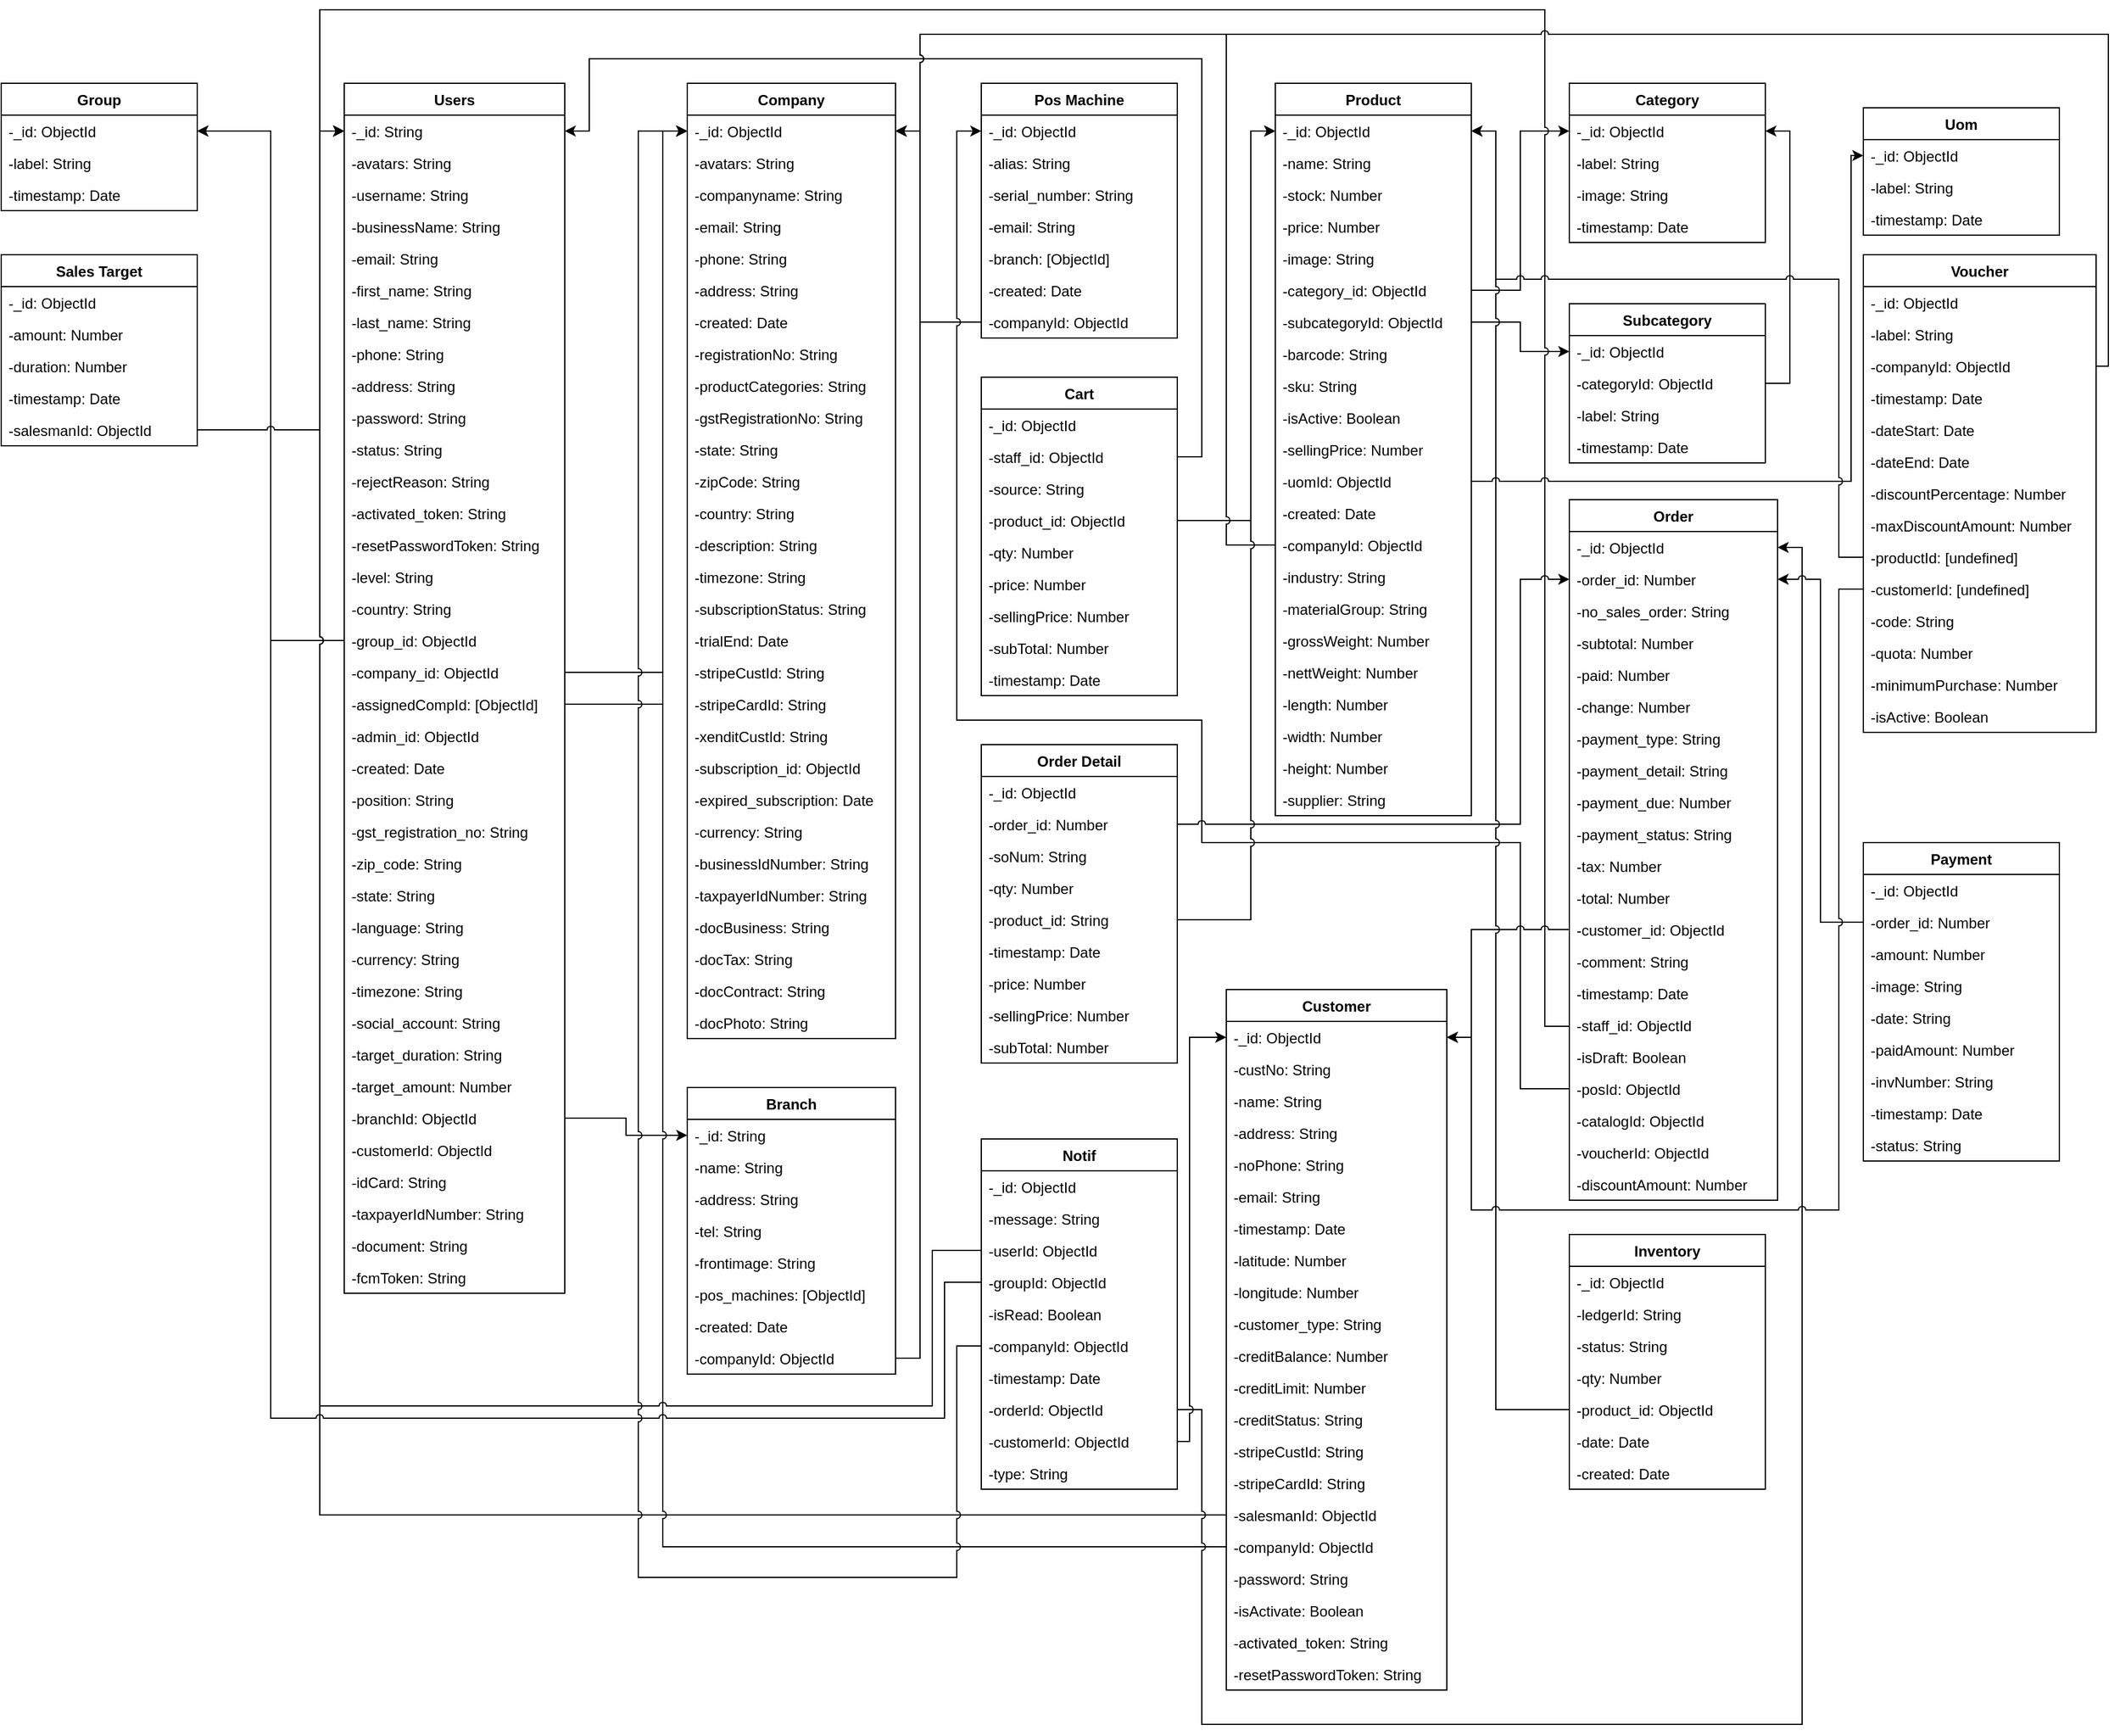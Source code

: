 <mxfile version="21.0.6" type="github">
  <diagram name="Page-1" id="u64kF_K7j2VqbLKm3lEK">
    <mxGraphModel dx="2162" dy="1380" grid="1" gridSize="10" guides="1" tooltips="1" connect="1" arrows="1" fold="1" page="1" pageScale="1" pageWidth="850" pageHeight="1100" math="0" shadow="0">
      <root>
        <mxCell id="0" />
        <mxCell id="1" parent="0" />
        <mxCell id="Ae9k6Zl7AhmTWwY1wzkp-145" value="Group" style="swimlane;fontStyle=1;childLayout=stackLayout;horizontal=1;startSize=26;horizontalStack=0;resizeParent=1;resizeParentMax=0;resizeLast=0;collapsible=1;marginBottom=0;" vertex="1" parent="1">
          <mxGeometry x="40" y="140" width="160" height="104" as="geometry" />
        </mxCell>
        <mxCell id="Ae9k6Zl7AhmTWwY1wzkp-146" value="-_id: ObjectId" style="text;strokeColor=none;fillColor=none;align=left;verticalAlign=top;spacingLeft=4;spacingRight=4;overflow=hidden;rotatable=0;points=[[0,0.5],[1,0.5]];portConstraint=eastwest;" vertex="1" parent="Ae9k6Zl7AhmTWwY1wzkp-145">
          <mxGeometry y="26" width="160" height="26" as="geometry" />
        </mxCell>
        <mxCell id="Ae9k6Zl7AhmTWwY1wzkp-147" value="-label: String" style="text;strokeColor=none;fillColor=none;align=left;verticalAlign=top;spacingLeft=4;spacingRight=4;overflow=hidden;rotatable=0;points=[[0,0.5],[1,0.5]];portConstraint=eastwest;" vertex="1" parent="Ae9k6Zl7AhmTWwY1wzkp-145">
          <mxGeometry y="52" width="160" height="26" as="geometry" />
        </mxCell>
        <mxCell id="Ae9k6Zl7AhmTWwY1wzkp-148" value="-timestamp: Date" style="text;strokeColor=none;fillColor=none;align=left;verticalAlign=top;spacingLeft=4;spacingRight=4;overflow=hidden;rotatable=0;points=[[0,0.5],[1,0.5]];portConstraint=eastwest;" vertex="1" parent="Ae9k6Zl7AhmTWwY1wzkp-145">
          <mxGeometry y="78" width="160" height="26" as="geometry" />
        </mxCell>
        <mxCell id="Ae9k6Zl7AhmTWwY1wzkp-151" value="Company" style="swimlane;fontStyle=1;childLayout=stackLayout;horizontal=1;startSize=26;horizontalStack=0;resizeParent=1;resizeParentMax=0;resizeLast=0;collapsible=1;marginBottom=0;" vertex="1" parent="1">
          <mxGeometry x="600" y="140" width="170" height="780" as="geometry" />
        </mxCell>
        <mxCell id="Ae9k6Zl7AhmTWwY1wzkp-152" value="-_id: ObjectId" style="text;strokeColor=none;fillColor=none;align=left;verticalAlign=top;spacingLeft=4;spacingRight=4;overflow=hidden;rotatable=0;points=[[0,0.5],[1,0.5]];portConstraint=eastwest;" vertex="1" parent="Ae9k6Zl7AhmTWwY1wzkp-151">
          <mxGeometry y="26" width="170" height="26" as="geometry" />
        </mxCell>
        <mxCell id="Ae9k6Zl7AhmTWwY1wzkp-153" value="-avatars: String" style="text;strokeColor=none;fillColor=none;align=left;verticalAlign=top;spacingLeft=4;spacingRight=4;overflow=hidden;rotatable=0;points=[[0,0.5],[1,0.5]];portConstraint=eastwest;" vertex="1" parent="Ae9k6Zl7AhmTWwY1wzkp-151">
          <mxGeometry y="52" width="170" height="26" as="geometry" />
        </mxCell>
        <mxCell id="Ae9k6Zl7AhmTWwY1wzkp-154" value="-companyname: String" style="text;strokeColor=none;fillColor=none;align=left;verticalAlign=top;spacingLeft=4;spacingRight=4;overflow=hidden;rotatable=0;points=[[0,0.5],[1,0.5]];portConstraint=eastwest;" vertex="1" parent="Ae9k6Zl7AhmTWwY1wzkp-151">
          <mxGeometry y="78" width="170" height="26" as="geometry" />
        </mxCell>
        <mxCell id="Ae9k6Zl7AhmTWwY1wzkp-155" value="-email: String" style="text;strokeColor=none;fillColor=none;align=left;verticalAlign=top;spacingLeft=4;spacingRight=4;overflow=hidden;rotatable=0;points=[[0,0.5],[1,0.5]];portConstraint=eastwest;" vertex="1" parent="Ae9k6Zl7AhmTWwY1wzkp-151">
          <mxGeometry y="104" width="170" height="26" as="geometry" />
        </mxCell>
        <mxCell id="Ae9k6Zl7AhmTWwY1wzkp-156" value="-phone: String" style="text;strokeColor=none;fillColor=none;align=left;verticalAlign=top;spacingLeft=4;spacingRight=4;overflow=hidden;rotatable=0;points=[[0,0.5],[1,0.5]];portConstraint=eastwest;" vertex="1" parent="Ae9k6Zl7AhmTWwY1wzkp-151">
          <mxGeometry y="130" width="170" height="26" as="geometry" />
        </mxCell>
        <mxCell id="Ae9k6Zl7AhmTWwY1wzkp-157" value="-address: String" style="text;strokeColor=none;fillColor=none;align=left;verticalAlign=top;spacingLeft=4;spacingRight=4;overflow=hidden;rotatable=0;points=[[0,0.5],[1,0.5]];portConstraint=eastwest;" vertex="1" parent="Ae9k6Zl7AhmTWwY1wzkp-151">
          <mxGeometry y="156" width="170" height="26" as="geometry" />
        </mxCell>
        <mxCell id="Ae9k6Zl7AhmTWwY1wzkp-158" value="-created: Date" style="text;strokeColor=none;fillColor=none;align=left;verticalAlign=top;spacingLeft=4;spacingRight=4;overflow=hidden;rotatable=0;points=[[0,0.5],[1,0.5]];portConstraint=eastwest;" vertex="1" parent="Ae9k6Zl7AhmTWwY1wzkp-151">
          <mxGeometry y="182" width="170" height="26" as="geometry" />
        </mxCell>
        <mxCell id="Ae9k6Zl7AhmTWwY1wzkp-159" value="-registrationNo: String" style="text;strokeColor=none;fillColor=none;align=left;verticalAlign=top;spacingLeft=4;spacingRight=4;overflow=hidden;rotatable=0;points=[[0,0.5],[1,0.5]];portConstraint=eastwest;" vertex="1" parent="Ae9k6Zl7AhmTWwY1wzkp-151">
          <mxGeometry y="208" width="170" height="26" as="geometry" />
        </mxCell>
        <mxCell id="Ae9k6Zl7AhmTWwY1wzkp-160" value="-productCategories: String" style="text;strokeColor=none;fillColor=none;align=left;verticalAlign=top;spacingLeft=4;spacingRight=4;overflow=hidden;rotatable=0;points=[[0,0.5],[1,0.5]];portConstraint=eastwest;" vertex="1" parent="Ae9k6Zl7AhmTWwY1wzkp-151">
          <mxGeometry y="234" width="170" height="26" as="geometry" />
        </mxCell>
        <mxCell id="Ae9k6Zl7AhmTWwY1wzkp-161" value="-gstRegistrationNo: String" style="text;strokeColor=none;fillColor=none;align=left;verticalAlign=top;spacingLeft=4;spacingRight=4;overflow=hidden;rotatable=0;points=[[0,0.5],[1,0.5]];portConstraint=eastwest;" vertex="1" parent="Ae9k6Zl7AhmTWwY1wzkp-151">
          <mxGeometry y="260" width="170" height="26" as="geometry" />
        </mxCell>
        <mxCell id="Ae9k6Zl7AhmTWwY1wzkp-162" value="-state: String" style="text;strokeColor=none;fillColor=none;align=left;verticalAlign=top;spacingLeft=4;spacingRight=4;overflow=hidden;rotatable=0;points=[[0,0.5],[1,0.5]];portConstraint=eastwest;" vertex="1" parent="Ae9k6Zl7AhmTWwY1wzkp-151">
          <mxGeometry y="286" width="170" height="26" as="geometry" />
        </mxCell>
        <mxCell id="Ae9k6Zl7AhmTWwY1wzkp-163" value="-zipCode: String" style="text;strokeColor=none;fillColor=none;align=left;verticalAlign=top;spacingLeft=4;spacingRight=4;overflow=hidden;rotatable=0;points=[[0,0.5],[1,0.5]];portConstraint=eastwest;" vertex="1" parent="Ae9k6Zl7AhmTWwY1wzkp-151">
          <mxGeometry y="312" width="170" height="26" as="geometry" />
        </mxCell>
        <mxCell id="Ae9k6Zl7AhmTWwY1wzkp-164" value="-country: String" style="text;strokeColor=none;fillColor=none;align=left;verticalAlign=top;spacingLeft=4;spacingRight=4;overflow=hidden;rotatable=0;points=[[0,0.5],[1,0.5]];portConstraint=eastwest;" vertex="1" parent="Ae9k6Zl7AhmTWwY1wzkp-151">
          <mxGeometry y="338" width="170" height="26" as="geometry" />
        </mxCell>
        <mxCell id="Ae9k6Zl7AhmTWwY1wzkp-165" value="-description: String" style="text;strokeColor=none;fillColor=none;align=left;verticalAlign=top;spacingLeft=4;spacingRight=4;overflow=hidden;rotatable=0;points=[[0,0.5],[1,0.5]];portConstraint=eastwest;" vertex="1" parent="Ae9k6Zl7AhmTWwY1wzkp-151">
          <mxGeometry y="364" width="170" height="26" as="geometry" />
        </mxCell>
        <mxCell id="Ae9k6Zl7AhmTWwY1wzkp-166" value="-timezone: String" style="text;strokeColor=none;fillColor=none;align=left;verticalAlign=top;spacingLeft=4;spacingRight=4;overflow=hidden;rotatable=0;points=[[0,0.5],[1,0.5]];portConstraint=eastwest;" vertex="1" parent="Ae9k6Zl7AhmTWwY1wzkp-151">
          <mxGeometry y="390" width="170" height="26" as="geometry" />
        </mxCell>
        <mxCell id="Ae9k6Zl7AhmTWwY1wzkp-167" value="-subscriptionStatus: String" style="text;strokeColor=none;fillColor=none;align=left;verticalAlign=top;spacingLeft=4;spacingRight=4;overflow=hidden;rotatable=0;points=[[0,0.5],[1,0.5]];portConstraint=eastwest;" vertex="1" parent="Ae9k6Zl7AhmTWwY1wzkp-151">
          <mxGeometry y="416" width="170" height="26" as="geometry" />
        </mxCell>
        <mxCell id="Ae9k6Zl7AhmTWwY1wzkp-168" value="-trialEnd: Date" style="text;strokeColor=none;fillColor=none;align=left;verticalAlign=top;spacingLeft=4;spacingRight=4;overflow=hidden;rotatable=0;points=[[0,0.5],[1,0.5]];portConstraint=eastwest;" vertex="1" parent="Ae9k6Zl7AhmTWwY1wzkp-151">
          <mxGeometry y="442" width="170" height="26" as="geometry" />
        </mxCell>
        <mxCell id="Ae9k6Zl7AhmTWwY1wzkp-169" value="-stripeCustId: String" style="text;strokeColor=none;fillColor=none;align=left;verticalAlign=top;spacingLeft=4;spacingRight=4;overflow=hidden;rotatable=0;points=[[0,0.5],[1,0.5]];portConstraint=eastwest;" vertex="1" parent="Ae9k6Zl7AhmTWwY1wzkp-151">
          <mxGeometry y="468" width="170" height="26" as="geometry" />
        </mxCell>
        <mxCell id="Ae9k6Zl7AhmTWwY1wzkp-170" value="-stripeCardId: String" style="text;strokeColor=none;fillColor=none;align=left;verticalAlign=top;spacingLeft=4;spacingRight=4;overflow=hidden;rotatable=0;points=[[0,0.5],[1,0.5]];portConstraint=eastwest;" vertex="1" parent="Ae9k6Zl7AhmTWwY1wzkp-151">
          <mxGeometry y="494" width="170" height="26" as="geometry" />
        </mxCell>
        <mxCell id="Ae9k6Zl7AhmTWwY1wzkp-171" value="-xenditCustId: String" style="text;strokeColor=none;fillColor=none;align=left;verticalAlign=top;spacingLeft=4;spacingRight=4;overflow=hidden;rotatable=0;points=[[0,0.5],[1,0.5]];portConstraint=eastwest;" vertex="1" parent="Ae9k6Zl7AhmTWwY1wzkp-151">
          <mxGeometry y="520" width="170" height="26" as="geometry" />
        </mxCell>
        <mxCell id="Ae9k6Zl7AhmTWwY1wzkp-172" value="-subscription_id: ObjectId" style="text;strokeColor=none;fillColor=none;align=left;verticalAlign=top;spacingLeft=4;spacingRight=4;overflow=hidden;rotatable=0;points=[[0,0.5],[1,0.5]];portConstraint=eastwest;" vertex="1" parent="Ae9k6Zl7AhmTWwY1wzkp-151">
          <mxGeometry y="546" width="170" height="26" as="geometry" />
        </mxCell>
        <mxCell id="Ae9k6Zl7AhmTWwY1wzkp-173" value="-expired_subscription: Date" style="text;strokeColor=none;fillColor=none;align=left;verticalAlign=top;spacingLeft=4;spacingRight=4;overflow=hidden;rotatable=0;points=[[0,0.5],[1,0.5]];portConstraint=eastwest;" vertex="1" parent="Ae9k6Zl7AhmTWwY1wzkp-151">
          <mxGeometry y="572" width="170" height="26" as="geometry" />
        </mxCell>
        <mxCell id="Ae9k6Zl7AhmTWwY1wzkp-174" value="-currency: String" style="text;strokeColor=none;fillColor=none;align=left;verticalAlign=top;spacingLeft=4;spacingRight=4;overflow=hidden;rotatable=0;points=[[0,0.5],[1,0.5]];portConstraint=eastwest;" vertex="1" parent="Ae9k6Zl7AhmTWwY1wzkp-151">
          <mxGeometry y="598" width="170" height="26" as="geometry" />
        </mxCell>
        <mxCell id="Ae9k6Zl7AhmTWwY1wzkp-175" value="-businessIdNumber: String" style="text;strokeColor=none;fillColor=none;align=left;verticalAlign=top;spacingLeft=4;spacingRight=4;overflow=hidden;rotatable=0;points=[[0,0.5],[1,0.5]];portConstraint=eastwest;" vertex="1" parent="Ae9k6Zl7AhmTWwY1wzkp-151">
          <mxGeometry y="624" width="170" height="26" as="geometry" />
        </mxCell>
        <mxCell id="Ae9k6Zl7AhmTWwY1wzkp-176" value="-taxpayerIdNumber: String" style="text;strokeColor=none;fillColor=none;align=left;verticalAlign=top;spacingLeft=4;spacingRight=4;overflow=hidden;rotatable=0;points=[[0,0.5],[1,0.5]];portConstraint=eastwest;" vertex="1" parent="Ae9k6Zl7AhmTWwY1wzkp-151">
          <mxGeometry y="650" width="170" height="26" as="geometry" />
        </mxCell>
        <mxCell id="Ae9k6Zl7AhmTWwY1wzkp-177" value="-docBusiness: String" style="text;strokeColor=none;fillColor=none;align=left;verticalAlign=top;spacingLeft=4;spacingRight=4;overflow=hidden;rotatable=0;points=[[0,0.5],[1,0.5]];portConstraint=eastwest;" vertex="1" parent="Ae9k6Zl7AhmTWwY1wzkp-151">
          <mxGeometry y="676" width="170" height="26" as="geometry" />
        </mxCell>
        <mxCell id="Ae9k6Zl7AhmTWwY1wzkp-178" value="-docTax: String" style="text;strokeColor=none;fillColor=none;align=left;verticalAlign=top;spacingLeft=4;spacingRight=4;overflow=hidden;rotatable=0;points=[[0,0.5],[1,0.5]];portConstraint=eastwest;" vertex="1" parent="Ae9k6Zl7AhmTWwY1wzkp-151">
          <mxGeometry y="702" width="170" height="26" as="geometry" />
        </mxCell>
        <mxCell id="Ae9k6Zl7AhmTWwY1wzkp-179" value="-docContract: String" style="text;strokeColor=none;fillColor=none;align=left;verticalAlign=top;spacingLeft=4;spacingRight=4;overflow=hidden;rotatable=0;points=[[0,0.5],[1,0.5]];portConstraint=eastwest;" vertex="1" parent="Ae9k6Zl7AhmTWwY1wzkp-151">
          <mxGeometry y="728" width="170" height="26" as="geometry" />
        </mxCell>
        <mxCell id="Ae9k6Zl7AhmTWwY1wzkp-180" value="-docPhoto: String" style="text;strokeColor=none;fillColor=none;align=left;verticalAlign=top;spacingLeft=4;spacingRight=4;overflow=hidden;rotatable=0;points=[[0,0.5],[1,0.5]];portConstraint=eastwest;" vertex="1" parent="Ae9k6Zl7AhmTWwY1wzkp-151">
          <mxGeometry y="754" width="170" height="26" as="geometry" />
        </mxCell>
        <mxCell id="Ae9k6Zl7AhmTWwY1wzkp-181" value="Users" style="swimlane;fontStyle=1;childLayout=stackLayout;horizontal=1;startSize=26;horizontalStack=0;resizeParent=1;resizeParentMax=0;resizeLast=0;collapsible=1;marginBottom=0;" vertex="1" parent="1">
          <mxGeometry x="320" y="140" width="180" height="988" as="geometry" />
        </mxCell>
        <mxCell id="Ae9k6Zl7AhmTWwY1wzkp-182" value="-_id: String" style="text;strokeColor=none;fillColor=none;align=left;verticalAlign=top;spacingLeft=4;spacingRight=4;overflow=hidden;rotatable=0;points=[[0,0.5],[1,0.5]];portConstraint=eastwest;" vertex="1" parent="Ae9k6Zl7AhmTWwY1wzkp-181">
          <mxGeometry y="26" width="180" height="26" as="geometry" />
        </mxCell>
        <mxCell id="Ae9k6Zl7AhmTWwY1wzkp-183" value="-avatars: String" style="text;strokeColor=none;fillColor=none;align=left;verticalAlign=top;spacingLeft=4;spacingRight=4;overflow=hidden;rotatable=0;points=[[0,0.5],[1,0.5]];portConstraint=eastwest;" vertex="1" parent="Ae9k6Zl7AhmTWwY1wzkp-181">
          <mxGeometry y="52" width="180" height="26" as="geometry" />
        </mxCell>
        <mxCell id="Ae9k6Zl7AhmTWwY1wzkp-184" value="-username: String" style="text;strokeColor=none;fillColor=none;align=left;verticalAlign=top;spacingLeft=4;spacingRight=4;overflow=hidden;rotatable=0;points=[[0,0.5],[1,0.5]];portConstraint=eastwest;" vertex="1" parent="Ae9k6Zl7AhmTWwY1wzkp-181">
          <mxGeometry y="78" width="180" height="26" as="geometry" />
        </mxCell>
        <mxCell id="Ae9k6Zl7AhmTWwY1wzkp-185" value="-businessName: String" style="text;strokeColor=none;fillColor=none;align=left;verticalAlign=top;spacingLeft=4;spacingRight=4;overflow=hidden;rotatable=0;points=[[0,0.5],[1,0.5]];portConstraint=eastwest;" vertex="1" parent="Ae9k6Zl7AhmTWwY1wzkp-181">
          <mxGeometry y="104" width="180" height="26" as="geometry" />
        </mxCell>
        <mxCell id="Ae9k6Zl7AhmTWwY1wzkp-186" value="-email: String" style="text;strokeColor=none;fillColor=none;align=left;verticalAlign=top;spacingLeft=4;spacingRight=4;overflow=hidden;rotatable=0;points=[[0,0.5],[1,0.5]];portConstraint=eastwest;" vertex="1" parent="Ae9k6Zl7AhmTWwY1wzkp-181">
          <mxGeometry y="130" width="180" height="26" as="geometry" />
        </mxCell>
        <mxCell id="Ae9k6Zl7AhmTWwY1wzkp-187" value="-first_name: String" style="text;strokeColor=none;fillColor=none;align=left;verticalAlign=top;spacingLeft=4;spacingRight=4;overflow=hidden;rotatable=0;points=[[0,0.5],[1,0.5]];portConstraint=eastwest;" vertex="1" parent="Ae9k6Zl7AhmTWwY1wzkp-181">
          <mxGeometry y="156" width="180" height="26" as="geometry" />
        </mxCell>
        <mxCell id="Ae9k6Zl7AhmTWwY1wzkp-188" value="-last_name: String" style="text;strokeColor=none;fillColor=none;align=left;verticalAlign=top;spacingLeft=4;spacingRight=4;overflow=hidden;rotatable=0;points=[[0,0.5],[1,0.5]];portConstraint=eastwest;" vertex="1" parent="Ae9k6Zl7AhmTWwY1wzkp-181">
          <mxGeometry y="182" width="180" height="26" as="geometry" />
        </mxCell>
        <mxCell id="Ae9k6Zl7AhmTWwY1wzkp-189" value="-phone: String" style="text;strokeColor=none;fillColor=none;align=left;verticalAlign=top;spacingLeft=4;spacingRight=4;overflow=hidden;rotatable=0;points=[[0,0.5],[1,0.5]];portConstraint=eastwest;" vertex="1" parent="Ae9k6Zl7AhmTWwY1wzkp-181">
          <mxGeometry y="208" width="180" height="26" as="geometry" />
        </mxCell>
        <mxCell id="Ae9k6Zl7AhmTWwY1wzkp-190" value="-address: String" style="text;strokeColor=none;fillColor=none;align=left;verticalAlign=top;spacingLeft=4;spacingRight=4;overflow=hidden;rotatable=0;points=[[0,0.5],[1,0.5]];portConstraint=eastwest;" vertex="1" parent="Ae9k6Zl7AhmTWwY1wzkp-181">
          <mxGeometry y="234" width="180" height="26" as="geometry" />
        </mxCell>
        <mxCell id="Ae9k6Zl7AhmTWwY1wzkp-191" value="-password: String" style="text;strokeColor=none;fillColor=none;align=left;verticalAlign=top;spacingLeft=4;spacingRight=4;overflow=hidden;rotatable=0;points=[[0,0.5],[1,0.5]];portConstraint=eastwest;" vertex="1" parent="Ae9k6Zl7AhmTWwY1wzkp-181">
          <mxGeometry y="260" width="180" height="26" as="geometry" />
        </mxCell>
        <mxCell id="Ae9k6Zl7AhmTWwY1wzkp-192" value="-status: String" style="text;strokeColor=none;fillColor=none;align=left;verticalAlign=top;spacingLeft=4;spacingRight=4;overflow=hidden;rotatable=0;points=[[0,0.5],[1,0.5]];portConstraint=eastwest;" vertex="1" parent="Ae9k6Zl7AhmTWwY1wzkp-181">
          <mxGeometry y="286" width="180" height="26" as="geometry" />
        </mxCell>
        <mxCell id="Ae9k6Zl7AhmTWwY1wzkp-193" value="-rejectReason: String" style="text;strokeColor=none;fillColor=none;align=left;verticalAlign=top;spacingLeft=4;spacingRight=4;overflow=hidden;rotatable=0;points=[[0,0.5],[1,0.5]];portConstraint=eastwest;" vertex="1" parent="Ae9k6Zl7AhmTWwY1wzkp-181">
          <mxGeometry y="312" width="180" height="26" as="geometry" />
        </mxCell>
        <mxCell id="Ae9k6Zl7AhmTWwY1wzkp-194" value="-activated_token: String" style="text;strokeColor=none;fillColor=none;align=left;verticalAlign=top;spacingLeft=4;spacingRight=4;overflow=hidden;rotatable=0;points=[[0,0.5],[1,0.5]];portConstraint=eastwest;" vertex="1" parent="Ae9k6Zl7AhmTWwY1wzkp-181">
          <mxGeometry y="338" width="180" height="26" as="geometry" />
        </mxCell>
        <mxCell id="Ae9k6Zl7AhmTWwY1wzkp-195" value="-resetPasswordToken: String" style="text;strokeColor=none;fillColor=none;align=left;verticalAlign=top;spacingLeft=4;spacingRight=4;overflow=hidden;rotatable=0;points=[[0,0.5],[1,0.5]];portConstraint=eastwest;" vertex="1" parent="Ae9k6Zl7AhmTWwY1wzkp-181">
          <mxGeometry y="364" width="180" height="26" as="geometry" />
        </mxCell>
        <mxCell id="Ae9k6Zl7AhmTWwY1wzkp-196" value="-level: String" style="text;strokeColor=none;fillColor=none;align=left;verticalAlign=top;spacingLeft=4;spacingRight=4;overflow=hidden;rotatable=0;points=[[0,0.5],[1,0.5]];portConstraint=eastwest;" vertex="1" parent="Ae9k6Zl7AhmTWwY1wzkp-181">
          <mxGeometry y="390" width="180" height="26" as="geometry" />
        </mxCell>
        <mxCell id="Ae9k6Zl7AhmTWwY1wzkp-197" value="-country: String" style="text;strokeColor=none;fillColor=none;align=left;verticalAlign=top;spacingLeft=4;spacingRight=4;overflow=hidden;rotatable=0;points=[[0,0.5],[1,0.5]];portConstraint=eastwest;" vertex="1" parent="Ae9k6Zl7AhmTWwY1wzkp-181">
          <mxGeometry y="416" width="180" height="26" as="geometry" />
        </mxCell>
        <mxCell id="Ae9k6Zl7AhmTWwY1wzkp-198" value="-group_id: ObjectId" style="text;strokeColor=none;fillColor=none;align=left;verticalAlign=top;spacingLeft=4;spacingRight=4;overflow=hidden;rotatable=0;points=[[0,0.5],[1,0.5]];portConstraint=eastwest;" vertex="1" parent="Ae9k6Zl7AhmTWwY1wzkp-181">
          <mxGeometry y="442" width="180" height="26" as="geometry" />
        </mxCell>
        <mxCell id="Ae9k6Zl7AhmTWwY1wzkp-199" value="-company_id: ObjectId" style="text;strokeColor=none;fillColor=none;align=left;verticalAlign=top;spacingLeft=4;spacingRight=4;overflow=hidden;rotatable=0;points=[[0,0.5],[1,0.5]];portConstraint=eastwest;" vertex="1" parent="Ae9k6Zl7AhmTWwY1wzkp-181">
          <mxGeometry y="468" width="180" height="26" as="geometry" />
        </mxCell>
        <mxCell id="Ae9k6Zl7AhmTWwY1wzkp-200" value="-assignedCompId: [ObjectId]" style="text;strokeColor=none;fillColor=none;align=left;verticalAlign=top;spacingLeft=4;spacingRight=4;overflow=hidden;rotatable=0;points=[[0,0.5],[1,0.5]];portConstraint=eastwest;" vertex="1" parent="Ae9k6Zl7AhmTWwY1wzkp-181">
          <mxGeometry y="494" width="180" height="26" as="geometry" />
        </mxCell>
        <mxCell id="Ae9k6Zl7AhmTWwY1wzkp-201" value="-admin_id: ObjectId" style="text;strokeColor=none;fillColor=none;align=left;verticalAlign=top;spacingLeft=4;spacingRight=4;overflow=hidden;rotatable=0;points=[[0,0.5],[1,0.5]];portConstraint=eastwest;" vertex="1" parent="Ae9k6Zl7AhmTWwY1wzkp-181">
          <mxGeometry y="520" width="180" height="26" as="geometry" />
        </mxCell>
        <mxCell id="Ae9k6Zl7AhmTWwY1wzkp-202" value="-created: Date" style="text;strokeColor=none;fillColor=none;align=left;verticalAlign=top;spacingLeft=4;spacingRight=4;overflow=hidden;rotatable=0;points=[[0,0.5],[1,0.5]];portConstraint=eastwest;" vertex="1" parent="Ae9k6Zl7AhmTWwY1wzkp-181">
          <mxGeometry y="546" width="180" height="26" as="geometry" />
        </mxCell>
        <mxCell id="Ae9k6Zl7AhmTWwY1wzkp-203" value="-position: String" style="text;strokeColor=none;fillColor=none;align=left;verticalAlign=top;spacingLeft=4;spacingRight=4;overflow=hidden;rotatable=0;points=[[0,0.5],[1,0.5]];portConstraint=eastwest;" vertex="1" parent="Ae9k6Zl7AhmTWwY1wzkp-181">
          <mxGeometry y="572" width="180" height="26" as="geometry" />
        </mxCell>
        <mxCell id="Ae9k6Zl7AhmTWwY1wzkp-204" value="-gst_registration_no: String" style="text;strokeColor=none;fillColor=none;align=left;verticalAlign=top;spacingLeft=4;spacingRight=4;overflow=hidden;rotatable=0;points=[[0,0.5],[1,0.5]];portConstraint=eastwest;" vertex="1" parent="Ae9k6Zl7AhmTWwY1wzkp-181">
          <mxGeometry y="598" width="180" height="26" as="geometry" />
        </mxCell>
        <mxCell id="Ae9k6Zl7AhmTWwY1wzkp-205" value="-zip_code: String" style="text;strokeColor=none;fillColor=none;align=left;verticalAlign=top;spacingLeft=4;spacingRight=4;overflow=hidden;rotatable=0;points=[[0,0.5],[1,0.5]];portConstraint=eastwest;" vertex="1" parent="Ae9k6Zl7AhmTWwY1wzkp-181">
          <mxGeometry y="624" width="180" height="26" as="geometry" />
        </mxCell>
        <mxCell id="Ae9k6Zl7AhmTWwY1wzkp-206" value="-state: String" style="text;strokeColor=none;fillColor=none;align=left;verticalAlign=top;spacingLeft=4;spacingRight=4;overflow=hidden;rotatable=0;points=[[0,0.5],[1,0.5]];portConstraint=eastwest;" vertex="1" parent="Ae9k6Zl7AhmTWwY1wzkp-181">
          <mxGeometry y="650" width="180" height="26" as="geometry" />
        </mxCell>
        <mxCell id="Ae9k6Zl7AhmTWwY1wzkp-207" value="-language: String" style="text;strokeColor=none;fillColor=none;align=left;verticalAlign=top;spacingLeft=4;spacingRight=4;overflow=hidden;rotatable=0;points=[[0,0.5],[1,0.5]];portConstraint=eastwest;" vertex="1" parent="Ae9k6Zl7AhmTWwY1wzkp-181">
          <mxGeometry y="676" width="180" height="26" as="geometry" />
        </mxCell>
        <mxCell id="Ae9k6Zl7AhmTWwY1wzkp-208" value="-currency: String" style="text;strokeColor=none;fillColor=none;align=left;verticalAlign=top;spacingLeft=4;spacingRight=4;overflow=hidden;rotatable=0;points=[[0,0.5],[1,0.5]];portConstraint=eastwest;" vertex="1" parent="Ae9k6Zl7AhmTWwY1wzkp-181">
          <mxGeometry y="702" width="180" height="26" as="geometry" />
        </mxCell>
        <mxCell id="Ae9k6Zl7AhmTWwY1wzkp-209" value="-timezone: String" style="text;strokeColor=none;fillColor=none;align=left;verticalAlign=top;spacingLeft=4;spacingRight=4;overflow=hidden;rotatable=0;points=[[0,0.5],[1,0.5]];portConstraint=eastwest;" vertex="1" parent="Ae9k6Zl7AhmTWwY1wzkp-181">
          <mxGeometry y="728" width="180" height="26" as="geometry" />
        </mxCell>
        <mxCell id="Ae9k6Zl7AhmTWwY1wzkp-210" value="-social_account: String" style="text;strokeColor=none;fillColor=none;align=left;verticalAlign=top;spacingLeft=4;spacingRight=4;overflow=hidden;rotatable=0;points=[[0,0.5],[1,0.5]];portConstraint=eastwest;" vertex="1" parent="Ae9k6Zl7AhmTWwY1wzkp-181">
          <mxGeometry y="754" width="180" height="26" as="geometry" />
        </mxCell>
        <mxCell id="Ae9k6Zl7AhmTWwY1wzkp-211" value="-target_duration: String" style="text;strokeColor=none;fillColor=none;align=left;verticalAlign=top;spacingLeft=4;spacingRight=4;overflow=hidden;rotatable=0;points=[[0,0.5],[1,0.5]];portConstraint=eastwest;" vertex="1" parent="Ae9k6Zl7AhmTWwY1wzkp-181">
          <mxGeometry y="780" width="180" height="26" as="geometry" />
        </mxCell>
        <mxCell id="Ae9k6Zl7AhmTWwY1wzkp-212" value="-target_amount: Number" style="text;strokeColor=none;fillColor=none;align=left;verticalAlign=top;spacingLeft=4;spacingRight=4;overflow=hidden;rotatable=0;points=[[0,0.5],[1,0.5]];portConstraint=eastwest;" vertex="1" parent="Ae9k6Zl7AhmTWwY1wzkp-181">
          <mxGeometry y="806" width="180" height="26" as="geometry" />
        </mxCell>
        <mxCell id="Ae9k6Zl7AhmTWwY1wzkp-213" value="-branchId: ObjectId" style="text;strokeColor=none;fillColor=none;align=left;verticalAlign=top;spacingLeft=4;spacingRight=4;overflow=hidden;rotatable=0;points=[[0,0.5],[1,0.5]];portConstraint=eastwest;" vertex="1" parent="Ae9k6Zl7AhmTWwY1wzkp-181">
          <mxGeometry y="832" width="180" height="26" as="geometry" />
        </mxCell>
        <mxCell id="Ae9k6Zl7AhmTWwY1wzkp-214" value="-customerId: ObjectId" style="text;strokeColor=none;fillColor=none;align=left;verticalAlign=top;spacingLeft=4;spacingRight=4;overflow=hidden;rotatable=0;points=[[0,0.5],[1,0.5]];portConstraint=eastwest;" vertex="1" parent="Ae9k6Zl7AhmTWwY1wzkp-181">
          <mxGeometry y="858" width="180" height="26" as="geometry" />
        </mxCell>
        <mxCell id="Ae9k6Zl7AhmTWwY1wzkp-215" value="-idCard: String" style="text;strokeColor=none;fillColor=none;align=left;verticalAlign=top;spacingLeft=4;spacingRight=4;overflow=hidden;rotatable=0;points=[[0,0.5],[1,0.5]];portConstraint=eastwest;" vertex="1" parent="Ae9k6Zl7AhmTWwY1wzkp-181">
          <mxGeometry y="884" width="180" height="26" as="geometry" />
        </mxCell>
        <mxCell id="Ae9k6Zl7AhmTWwY1wzkp-216" value="-taxpayerIdNumber: String" style="text;strokeColor=none;fillColor=none;align=left;verticalAlign=top;spacingLeft=4;spacingRight=4;overflow=hidden;rotatable=0;points=[[0,0.5],[1,0.5]];portConstraint=eastwest;" vertex="1" parent="Ae9k6Zl7AhmTWwY1wzkp-181">
          <mxGeometry y="910" width="180" height="26" as="geometry" />
        </mxCell>
        <mxCell id="Ae9k6Zl7AhmTWwY1wzkp-217" value="-document: String" style="text;strokeColor=none;fillColor=none;align=left;verticalAlign=top;spacingLeft=4;spacingRight=4;overflow=hidden;rotatable=0;points=[[0,0.5],[1,0.5]];portConstraint=eastwest;" vertex="1" parent="Ae9k6Zl7AhmTWwY1wzkp-181">
          <mxGeometry y="936" width="180" height="26" as="geometry" />
        </mxCell>
        <mxCell id="Ae9k6Zl7AhmTWwY1wzkp-218" value="-fcmToken: String" style="text;strokeColor=none;fillColor=none;align=left;verticalAlign=top;spacingLeft=4;spacingRight=4;overflow=hidden;rotatable=0;points=[[0,0.5],[1,0.5]];portConstraint=eastwest;" vertex="1" parent="Ae9k6Zl7AhmTWwY1wzkp-181">
          <mxGeometry y="962" width="180" height="26" as="geometry" />
        </mxCell>
        <mxCell id="Ae9k6Zl7AhmTWwY1wzkp-219" style="edgeStyle=orthogonalEdgeStyle;rounded=0;orthogonalLoop=1;jettySize=auto;html=1;exitX=0;exitY=0.5;exitDx=0;exitDy=0;entryX=1;entryY=0.5;entryDx=0;entryDy=0;" edge="1" parent="1" source="Ae9k6Zl7AhmTWwY1wzkp-198" target="Ae9k6Zl7AhmTWwY1wzkp-146">
          <mxGeometry relative="1" as="geometry" />
        </mxCell>
        <mxCell id="Ae9k6Zl7AhmTWwY1wzkp-221" style="edgeStyle=orthogonalEdgeStyle;rounded=0;orthogonalLoop=1;jettySize=auto;html=1;exitX=1;exitY=0.5;exitDx=0;exitDy=0;" edge="1" parent="1" source="Ae9k6Zl7AhmTWwY1wzkp-200" target="Ae9k6Zl7AhmTWwY1wzkp-152">
          <mxGeometry relative="1" as="geometry">
            <Array as="points">
              <mxPoint x="580" y="647" />
              <mxPoint x="580" y="179" />
            </Array>
          </mxGeometry>
        </mxCell>
        <mxCell id="Ae9k6Zl7AhmTWwY1wzkp-222" style="edgeStyle=orthogonalEdgeStyle;rounded=0;orthogonalLoop=1;jettySize=auto;html=1;exitX=1;exitY=0.5;exitDx=0;exitDy=0;" edge="1" parent="1" source="Ae9k6Zl7AhmTWwY1wzkp-199" target="Ae9k6Zl7AhmTWwY1wzkp-152">
          <mxGeometry relative="1" as="geometry">
            <Array as="points">
              <mxPoint x="580" y="621" />
              <mxPoint x="580" y="179" />
            </Array>
          </mxGeometry>
        </mxCell>
        <mxCell id="Ae9k6Zl7AhmTWwY1wzkp-223" value="Branch" style="swimlane;fontStyle=1;childLayout=stackLayout;horizontal=1;startSize=26;horizontalStack=0;resizeParent=1;resizeParentMax=0;resizeLast=0;collapsible=1;marginBottom=0;" vertex="1" parent="1">
          <mxGeometry x="600" y="960" width="170" height="234" as="geometry" />
        </mxCell>
        <mxCell id="Ae9k6Zl7AhmTWwY1wzkp-224" value="-_id: String" style="text;strokeColor=none;fillColor=none;align=left;verticalAlign=top;spacingLeft=4;spacingRight=4;overflow=hidden;rotatable=0;points=[[0,0.5],[1,0.5]];portConstraint=eastwest;" vertex="1" parent="Ae9k6Zl7AhmTWwY1wzkp-223">
          <mxGeometry y="26" width="170" height="26" as="geometry" />
        </mxCell>
        <mxCell id="Ae9k6Zl7AhmTWwY1wzkp-225" value="-name: String" style="text;strokeColor=none;fillColor=none;align=left;verticalAlign=top;spacingLeft=4;spacingRight=4;overflow=hidden;rotatable=0;points=[[0,0.5],[1,0.5]];portConstraint=eastwest;" vertex="1" parent="Ae9k6Zl7AhmTWwY1wzkp-223">
          <mxGeometry y="52" width="170" height="26" as="geometry" />
        </mxCell>
        <mxCell id="Ae9k6Zl7AhmTWwY1wzkp-226" value="-address: String" style="text;strokeColor=none;fillColor=none;align=left;verticalAlign=top;spacingLeft=4;spacingRight=4;overflow=hidden;rotatable=0;points=[[0,0.5],[1,0.5]];portConstraint=eastwest;" vertex="1" parent="Ae9k6Zl7AhmTWwY1wzkp-223">
          <mxGeometry y="78" width="170" height="26" as="geometry" />
        </mxCell>
        <mxCell id="Ae9k6Zl7AhmTWwY1wzkp-227" value="-tel: String" style="text;strokeColor=none;fillColor=none;align=left;verticalAlign=top;spacingLeft=4;spacingRight=4;overflow=hidden;rotatable=0;points=[[0,0.5],[1,0.5]];portConstraint=eastwest;" vertex="1" parent="Ae9k6Zl7AhmTWwY1wzkp-223">
          <mxGeometry y="104" width="170" height="26" as="geometry" />
        </mxCell>
        <mxCell id="Ae9k6Zl7AhmTWwY1wzkp-228" value="-frontimage: String" style="text;strokeColor=none;fillColor=none;align=left;verticalAlign=top;spacingLeft=4;spacingRight=4;overflow=hidden;rotatable=0;points=[[0,0.5],[1,0.5]];portConstraint=eastwest;" vertex="1" parent="Ae9k6Zl7AhmTWwY1wzkp-223">
          <mxGeometry y="130" width="170" height="26" as="geometry" />
        </mxCell>
        <mxCell id="Ae9k6Zl7AhmTWwY1wzkp-229" value="-pos_machines: [ObjectId]" style="text;strokeColor=none;fillColor=none;align=left;verticalAlign=top;spacingLeft=4;spacingRight=4;overflow=hidden;rotatable=0;points=[[0,0.5],[1,0.5]];portConstraint=eastwest;" vertex="1" parent="Ae9k6Zl7AhmTWwY1wzkp-223">
          <mxGeometry y="156" width="170" height="26" as="geometry" />
        </mxCell>
        <mxCell id="Ae9k6Zl7AhmTWwY1wzkp-230" value="-created: Date" style="text;strokeColor=none;fillColor=none;align=left;verticalAlign=top;spacingLeft=4;spacingRight=4;overflow=hidden;rotatable=0;points=[[0,0.5],[1,0.5]];portConstraint=eastwest;" vertex="1" parent="Ae9k6Zl7AhmTWwY1wzkp-223">
          <mxGeometry y="182" width="170" height="26" as="geometry" />
        </mxCell>
        <mxCell id="Ae9k6Zl7AhmTWwY1wzkp-231" value="-companyId: ObjectId" style="text;strokeColor=none;fillColor=none;align=left;verticalAlign=top;spacingLeft=4;spacingRight=4;overflow=hidden;rotatable=0;points=[[0,0.5],[1,0.5]];portConstraint=eastwest;" vertex="1" parent="Ae9k6Zl7AhmTWwY1wzkp-223">
          <mxGeometry y="208" width="170" height="26" as="geometry" />
        </mxCell>
        <mxCell id="Ae9k6Zl7AhmTWwY1wzkp-232" style="edgeStyle=orthogonalEdgeStyle;rounded=0;orthogonalLoop=1;jettySize=auto;html=1;exitX=1;exitY=0.5;exitDx=0;exitDy=0;" edge="1" parent="1" source="Ae9k6Zl7AhmTWwY1wzkp-213" target="Ae9k6Zl7AhmTWwY1wzkp-224">
          <mxGeometry relative="1" as="geometry" />
        </mxCell>
        <mxCell id="Ae9k6Zl7AhmTWwY1wzkp-242" style="edgeStyle=orthogonalEdgeStyle;rounded=0;orthogonalLoop=1;jettySize=auto;html=1;exitX=1;exitY=0.5;exitDx=0;exitDy=0;" edge="1" parent="1" source="Ae9k6Zl7AhmTWwY1wzkp-231" target="Ae9k6Zl7AhmTWwY1wzkp-152">
          <mxGeometry relative="1" as="geometry" />
        </mxCell>
        <mxCell id="Ae9k6Zl7AhmTWwY1wzkp-243" value="Pos Machine" style="swimlane;fontStyle=1;childLayout=stackLayout;horizontal=1;startSize=26;horizontalStack=0;resizeParent=1;resizeParentMax=0;resizeLast=0;collapsible=1;marginBottom=0;" vertex="1" parent="1">
          <mxGeometry x="840" y="140" width="160" height="208" as="geometry" />
        </mxCell>
        <mxCell id="Ae9k6Zl7AhmTWwY1wzkp-244" value="-_id: ObjectId" style="text;strokeColor=none;fillColor=none;align=left;verticalAlign=top;spacingLeft=4;spacingRight=4;overflow=hidden;rotatable=0;points=[[0,0.5],[1,0.5]];portConstraint=eastwest;" vertex="1" parent="Ae9k6Zl7AhmTWwY1wzkp-243">
          <mxGeometry y="26" width="160" height="26" as="geometry" />
        </mxCell>
        <mxCell id="Ae9k6Zl7AhmTWwY1wzkp-245" value="-alias: String" style="text;strokeColor=none;fillColor=none;align=left;verticalAlign=top;spacingLeft=4;spacingRight=4;overflow=hidden;rotatable=0;points=[[0,0.5],[1,0.5]];portConstraint=eastwest;" vertex="1" parent="Ae9k6Zl7AhmTWwY1wzkp-243">
          <mxGeometry y="52" width="160" height="26" as="geometry" />
        </mxCell>
        <mxCell id="Ae9k6Zl7AhmTWwY1wzkp-246" value="-serial_number: String" style="text;strokeColor=none;fillColor=none;align=left;verticalAlign=top;spacingLeft=4;spacingRight=4;overflow=hidden;rotatable=0;points=[[0,0.5],[1,0.5]];portConstraint=eastwest;" vertex="1" parent="Ae9k6Zl7AhmTWwY1wzkp-243">
          <mxGeometry y="78" width="160" height="26" as="geometry" />
        </mxCell>
        <mxCell id="Ae9k6Zl7AhmTWwY1wzkp-247" value="-email: String" style="text;strokeColor=none;fillColor=none;align=left;verticalAlign=top;spacingLeft=4;spacingRight=4;overflow=hidden;rotatable=0;points=[[0,0.5],[1,0.5]];portConstraint=eastwest;" vertex="1" parent="Ae9k6Zl7AhmTWwY1wzkp-243">
          <mxGeometry y="104" width="160" height="26" as="geometry" />
        </mxCell>
        <mxCell id="Ae9k6Zl7AhmTWwY1wzkp-248" value="-branch: [ObjectId]" style="text;strokeColor=none;fillColor=none;align=left;verticalAlign=top;spacingLeft=4;spacingRight=4;overflow=hidden;rotatable=0;points=[[0,0.5],[1,0.5]];portConstraint=eastwest;" vertex="1" parent="Ae9k6Zl7AhmTWwY1wzkp-243">
          <mxGeometry y="130" width="160" height="26" as="geometry" />
        </mxCell>
        <mxCell id="Ae9k6Zl7AhmTWwY1wzkp-249" value="-created: Date" style="text;strokeColor=none;fillColor=none;align=left;verticalAlign=top;spacingLeft=4;spacingRight=4;overflow=hidden;rotatable=0;points=[[0,0.5],[1,0.5]];portConstraint=eastwest;" vertex="1" parent="Ae9k6Zl7AhmTWwY1wzkp-243">
          <mxGeometry y="156" width="160" height="26" as="geometry" />
        </mxCell>
        <mxCell id="Ae9k6Zl7AhmTWwY1wzkp-250" value="-companyId: ObjectId" style="text;strokeColor=none;fillColor=none;align=left;verticalAlign=top;spacingLeft=4;spacingRight=4;overflow=hidden;rotatable=0;points=[[0,0.5],[1,0.5]];portConstraint=eastwest;" vertex="1" parent="Ae9k6Zl7AhmTWwY1wzkp-243">
          <mxGeometry y="182" width="160" height="26" as="geometry" />
        </mxCell>
        <mxCell id="Ae9k6Zl7AhmTWwY1wzkp-251" style="edgeStyle=orthogonalEdgeStyle;rounded=0;orthogonalLoop=1;jettySize=auto;html=1;exitX=0;exitY=0.5;exitDx=0;exitDy=0;" edge="1" parent="1" source="Ae9k6Zl7AhmTWwY1wzkp-250" target="Ae9k6Zl7AhmTWwY1wzkp-152">
          <mxGeometry relative="1" as="geometry">
            <Array as="points">
              <mxPoint x="790" y="335" />
              <mxPoint x="790" y="179" />
            </Array>
          </mxGeometry>
        </mxCell>
        <mxCell id="Ae9k6Zl7AhmTWwY1wzkp-253" value="Cart" style="swimlane;fontStyle=1;childLayout=stackLayout;horizontal=1;startSize=26;horizontalStack=0;resizeParent=1;resizeParentMax=0;resizeLast=0;collapsible=1;marginBottom=0;" vertex="1" parent="1">
          <mxGeometry x="840" y="380" width="160" height="260" as="geometry" />
        </mxCell>
        <mxCell id="Ae9k6Zl7AhmTWwY1wzkp-254" value="-_id: ObjectId" style="text;strokeColor=none;fillColor=none;align=left;verticalAlign=top;spacingLeft=4;spacingRight=4;overflow=hidden;rotatable=0;points=[[0,0.5],[1,0.5]];portConstraint=eastwest;" vertex="1" parent="Ae9k6Zl7AhmTWwY1wzkp-253">
          <mxGeometry y="26" width="160" height="26" as="geometry" />
        </mxCell>
        <mxCell id="Ae9k6Zl7AhmTWwY1wzkp-255" value="-staff_id: ObjectId" style="text;strokeColor=none;fillColor=none;align=left;verticalAlign=top;spacingLeft=4;spacingRight=4;overflow=hidden;rotatable=0;points=[[0,0.5],[1,0.5]];portConstraint=eastwest;" vertex="1" parent="Ae9k6Zl7AhmTWwY1wzkp-253">
          <mxGeometry y="52" width="160" height="26" as="geometry" />
        </mxCell>
        <mxCell id="Ae9k6Zl7AhmTWwY1wzkp-256" value="-source: String" style="text;strokeColor=none;fillColor=none;align=left;verticalAlign=top;spacingLeft=4;spacingRight=4;overflow=hidden;rotatable=0;points=[[0,0.5],[1,0.5]];portConstraint=eastwest;" vertex="1" parent="Ae9k6Zl7AhmTWwY1wzkp-253">
          <mxGeometry y="78" width="160" height="26" as="geometry" />
        </mxCell>
        <mxCell id="Ae9k6Zl7AhmTWwY1wzkp-257" value="-product_id: ObjectId" style="text;strokeColor=none;fillColor=none;align=left;verticalAlign=top;spacingLeft=4;spacingRight=4;overflow=hidden;rotatable=0;points=[[0,0.5],[1,0.5]];portConstraint=eastwest;" vertex="1" parent="Ae9k6Zl7AhmTWwY1wzkp-253">
          <mxGeometry y="104" width="160" height="26" as="geometry" />
        </mxCell>
        <mxCell id="Ae9k6Zl7AhmTWwY1wzkp-258" value="-qty: Number" style="text;strokeColor=none;fillColor=none;align=left;verticalAlign=top;spacingLeft=4;spacingRight=4;overflow=hidden;rotatable=0;points=[[0,0.5],[1,0.5]];portConstraint=eastwest;" vertex="1" parent="Ae9k6Zl7AhmTWwY1wzkp-253">
          <mxGeometry y="130" width="160" height="26" as="geometry" />
        </mxCell>
        <mxCell id="Ae9k6Zl7AhmTWwY1wzkp-259" value="-price: Number" style="text;strokeColor=none;fillColor=none;align=left;verticalAlign=top;spacingLeft=4;spacingRight=4;overflow=hidden;rotatable=0;points=[[0,0.5],[1,0.5]];portConstraint=eastwest;" vertex="1" parent="Ae9k6Zl7AhmTWwY1wzkp-253">
          <mxGeometry y="156" width="160" height="26" as="geometry" />
        </mxCell>
        <mxCell id="Ae9k6Zl7AhmTWwY1wzkp-260" value="-sellingPrice: Number" style="text;strokeColor=none;fillColor=none;align=left;verticalAlign=top;spacingLeft=4;spacingRight=4;overflow=hidden;rotatable=0;points=[[0,0.5],[1,0.5]];portConstraint=eastwest;" vertex="1" parent="Ae9k6Zl7AhmTWwY1wzkp-253">
          <mxGeometry y="182" width="160" height="26" as="geometry" />
        </mxCell>
        <mxCell id="Ae9k6Zl7AhmTWwY1wzkp-261" value="-subTotal: Number" style="text;strokeColor=none;fillColor=none;align=left;verticalAlign=top;spacingLeft=4;spacingRight=4;overflow=hidden;rotatable=0;points=[[0,0.5],[1,0.5]];portConstraint=eastwest;" vertex="1" parent="Ae9k6Zl7AhmTWwY1wzkp-253">
          <mxGeometry y="208" width="160" height="26" as="geometry" />
        </mxCell>
        <mxCell id="Ae9k6Zl7AhmTWwY1wzkp-262" value="-timestamp: Date" style="text;strokeColor=none;fillColor=none;align=left;verticalAlign=top;spacingLeft=4;spacingRight=4;overflow=hidden;rotatable=0;points=[[0,0.5],[1,0.5]];portConstraint=eastwest;" vertex="1" parent="Ae9k6Zl7AhmTWwY1wzkp-253">
          <mxGeometry y="234" width="160" height="26" as="geometry" />
        </mxCell>
        <mxCell id="Ae9k6Zl7AhmTWwY1wzkp-265" style="edgeStyle=orthogonalEdgeStyle;orthogonalLoop=1;jettySize=auto;html=1;exitX=1;exitY=0.5;exitDx=0;exitDy=0;entryX=1;entryY=0.5;entryDx=0;entryDy=0;rounded=0;jumpStyle=none;" edge="1" parent="1" source="Ae9k6Zl7AhmTWwY1wzkp-255" target="Ae9k6Zl7AhmTWwY1wzkp-182">
          <mxGeometry relative="1" as="geometry">
            <Array as="points">
              <mxPoint x="1020" y="445" />
              <mxPoint x="1020" y="120" />
              <mxPoint x="520" y="120" />
              <mxPoint x="520" y="179" />
            </Array>
          </mxGeometry>
        </mxCell>
        <mxCell id="Ae9k6Zl7AhmTWwY1wzkp-271" value="Product" style="swimlane;fontStyle=1;childLayout=stackLayout;horizontal=1;startSize=26;horizontalStack=0;resizeParent=1;resizeParentMax=0;resizeLast=0;collapsible=1;marginBottom=0;" vertex="1" parent="1">
          <mxGeometry x="1080" y="140" width="160" height="598" as="geometry" />
        </mxCell>
        <mxCell id="Ae9k6Zl7AhmTWwY1wzkp-272" value="-_id: ObjectId" style="text;strokeColor=none;fillColor=none;align=left;verticalAlign=top;spacingLeft=4;spacingRight=4;overflow=hidden;rotatable=0;points=[[0,0.5],[1,0.5]];portConstraint=eastwest;" vertex="1" parent="Ae9k6Zl7AhmTWwY1wzkp-271">
          <mxGeometry y="26" width="160" height="26" as="geometry" />
        </mxCell>
        <mxCell id="Ae9k6Zl7AhmTWwY1wzkp-273" value="-name: String" style="text;strokeColor=none;fillColor=none;align=left;verticalAlign=top;spacingLeft=4;spacingRight=4;overflow=hidden;rotatable=0;points=[[0,0.5],[1,0.5]];portConstraint=eastwest;" vertex="1" parent="Ae9k6Zl7AhmTWwY1wzkp-271">
          <mxGeometry y="52" width="160" height="26" as="geometry" />
        </mxCell>
        <mxCell id="Ae9k6Zl7AhmTWwY1wzkp-274" value="-stock: Number" style="text;strokeColor=none;fillColor=none;align=left;verticalAlign=top;spacingLeft=4;spacingRight=4;overflow=hidden;rotatable=0;points=[[0,0.5],[1,0.5]];portConstraint=eastwest;" vertex="1" parent="Ae9k6Zl7AhmTWwY1wzkp-271">
          <mxGeometry y="78" width="160" height="26" as="geometry" />
        </mxCell>
        <mxCell id="Ae9k6Zl7AhmTWwY1wzkp-275" value="-price: Number" style="text;strokeColor=none;fillColor=none;align=left;verticalAlign=top;spacingLeft=4;spacingRight=4;overflow=hidden;rotatable=0;points=[[0,0.5],[1,0.5]];portConstraint=eastwest;" vertex="1" parent="Ae9k6Zl7AhmTWwY1wzkp-271">
          <mxGeometry y="104" width="160" height="26" as="geometry" />
        </mxCell>
        <mxCell id="Ae9k6Zl7AhmTWwY1wzkp-276" value="-image: String" style="text;strokeColor=none;fillColor=none;align=left;verticalAlign=top;spacingLeft=4;spacingRight=4;overflow=hidden;rotatable=0;points=[[0,0.5],[1,0.5]];portConstraint=eastwest;" vertex="1" parent="Ae9k6Zl7AhmTWwY1wzkp-271">
          <mxGeometry y="130" width="160" height="26" as="geometry" />
        </mxCell>
        <mxCell id="Ae9k6Zl7AhmTWwY1wzkp-277" value="-category_id: ObjectId" style="text;strokeColor=none;fillColor=none;align=left;verticalAlign=top;spacingLeft=4;spacingRight=4;overflow=hidden;rotatable=0;points=[[0,0.5],[1,0.5]];portConstraint=eastwest;" vertex="1" parent="Ae9k6Zl7AhmTWwY1wzkp-271">
          <mxGeometry y="156" width="160" height="26" as="geometry" />
        </mxCell>
        <mxCell id="Ae9k6Zl7AhmTWwY1wzkp-278" value="-subcategoryId: ObjectId" style="text;strokeColor=none;fillColor=none;align=left;verticalAlign=top;spacingLeft=4;spacingRight=4;overflow=hidden;rotatable=0;points=[[0,0.5],[1,0.5]];portConstraint=eastwest;" vertex="1" parent="Ae9k6Zl7AhmTWwY1wzkp-271">
          <mxGeometry y="182" width="160" height="26" as="geometry" />
        </mxCell>
        <mxCell id="Ae9k6Zl7AhmTWwY1wzkp-279" value="-barcode: String" style="text;strokeColor=none;fillColor=none;align=left;verticalAlign=top;spacingLeft=4;spacingRight=4;overflow=hidden;rotatable=0;points=[[0,0.5],[1,0.5]];portConstraint=eastwest;" vertex="1" parent="Ae9k6Zl7AhmTWwY1wzkp-271">
          <mxGeometry y="208" width="160" height="26" as="geometry" />
        </mxCell>
        <mxCell id="Ae9k6Zl7AhmTWwY1wzkp-280" value="-sku: String" style="text;strokeColor=none;fillColor=none;align=left;verticalAlign=top;spacingLeft=4;spacingRight=4;overflow=hidden;rotatable=0;points=[[0,0.5],[1,0.5]];portConstraint=eastwest;" vertex="1" parent="Ae9k6Zl7AhmTWwY1wzkp-271">
          <mxGeometry y="234" width="160" height="26" as="geometry" />
        </mxCell>
        <mxCell id="Ae9k6Zl7AhmTWwY1wzkp-281" value="-isActive: Boolean" style="text;strokeColor=none;fillColor=none;align=left;verticalAlign=top;spacingLeft=4;spacingRight=4;overflow=hidden;rotatable=0;points=[[0,0.5],[1,0.5]];portConstraint=eastwest;" vertex="1" parent="Ae9k6Zl7AhmTWwY1wzkp-271">
          <mxGeometry y="260" width="160" height="26" as="geometry" />
        </mxCell>
        <mxCell id="Ae9k6Zl7AhmTWwY1wzkp-282" value="-sellingPrice: Number" style="text;strokeColor=none;fillColor=none;align=left;verticalAlign=top;spacingLeft=4;spacingRight=4;overflow=hidden;rotatable=0;points=[[0,0.5],[1,0.5]];portConstraint=eastwest;" vertex="1" parent="Ae9k6Zl7AhmTWwY1wzkp-271">
          <mxGeometry y="286" width="160" height="26" as="geometry" />
        </mxCell>
        <mxCell id="Ae9k6Zl7AhmTWwY1wzkp-283" value="-uomId: ObjectId" style="text;strokeColor=none;fillColor=none;align=left;verticalAlign=top;spacingLeft=4;spacingRight=4;overflow=hidden;rotatable=0;points=[[0,0.5],[1,0.5]];portConstraint=eastwest;" vertex="1" parent="Ae9k6Zl7AhmTWwY1wzkp-271">
          <mxGeometry y="312" width="160" height="26" as="geometry" />
        </mxCell>
        <mxCell id="Ae9k6Zl7AhmTWwY1wzkp-284" value="-created: Date" style="text;strokeColor=none;fillColor=none;align=left;verticalAlign=top;spacingLeft=4;spacingRight=4;overflow=hidden;rotatable=0;points=[[0,0.5],[1,0.5]];portConstraint=eastwest;" vertex="1" parent="Ae9k6Zl7AhmTWwY1wzkp-271">
          <mxGeometry y="338" width="160" height="26" as="geometry" />
        </mxCell>
        <mxCell id="Ae9k6Zl7AhmTWwY1wzkp-285" value="-companyId: ObjectId" style="text;strokeColor=none;fillColor=none;align=left;verticalAlign=top;spacingLeft=4;spacingRight=4;overflow=hidden;rotatable=0;points=[[0,0.5],[1,0.5]];portConstraint=eastwest;" vertex="1" parent="Ae9k6Zl7AhmTWwY1wzkp-271">
          <mxGeometry y="364" width="160" height="26" as="geometry" />
        </mxCell>
        <mxCell id="Ae9k6Zl7AhmTWwY1wzkp-286" value="-industry: String" style="text;strokeColor=none;fillColor=none;align=left;verticalAlign=top;spacingLeft=4;spacingRight=4;overflow=hidden;rotatable=0;points=[[0,0.5],[1,0.5]];portConstraint=eastwest;" vertex="1" parent="Ae9k6Zl7AhmTWwY1wzkp-271">
          <mxGeometry y="390" width="160" height="26" as="geometry" />
        </mxCell>
        <mxCell id="Ae9k6Zl7AhmTWwY1wzkp-287" value="-materialGroup: String" style="text;strokeColor=none;fillColor=none;align=left;verticalAlign=top;spacingLeft=4;spacingRight=4;overflow=hidden;rotatable=0;points=[[0,0.5],[1,0.5]];portConstraint=eastwest;" vertex="1" parent="Ae9k6Zl7AhmTWwY1wzkp-271">
          <mxGeometry y="416" width="160" height="26" as="geometry" />
        </mxCell>
        <mxCell id="Ae9k6Zl7AhmTWwY1wzkp-288" value="-grossWeight: Number" style="text;strokeColor=none;fillColor=none;align=left;verticalAlign=top;spacingLeft=4;spacingRight=4;overflow=hidden;rotatable=0;points=[[0,0.5],[1,0.5]];portConstraint=eastwest;" vertex="1" parent="Ae9k6Zl7AhmTWwY1wzkp-271">
          <mxGeometry y="442" width="160" height="26" as="geometry" />
        </mxCell>
        <mxCell id="Ae9k6Zl7AhmTWwY1wzkp-289" value="-nettWeight: Number" style="text;strokeColor=none;fillColor=none;align=left;verticalAlign=top;spacingLeft=4;spacingRight=4;overflow=hidden;rotatable=0;points=[[0,0.5],[1,0.5]];portConstraint=eastwest;" vertex="1" parent="Ae9k6Zl7AhmTWwY1wzkp-271">
          <mxGeometry y="468" width="160" height="26" as="geometry" />
        </mxCell>
        <mxCell id="Ae9k6Zl7AhmTWwY1wzkp-290" value="-length: Number" style="text;strokeColor=none;fillColor=none;align=left;verticalAlign=top;spacingLeft=4;spacingRight=4;overflow=hidden;rotatable=0;points=[[0,0.5],[1,0.5]];portConstraint=eastwest;" vertex="1" parent="Ae9k6Zl7AhmTWwY1wzkp-271">
          <mxGeometry y="494" width="160" height="26" as="geometry" />
        </mxCell>
        <mxCell id="Ae9k6Zl7AhmTWwY1wzkp-291" value="-width: Number" style="text;strokeColor=none;fillColor=none;align=left;verticalAlign=top;spacingLeft=4;spacingRight=4;overflow=hidden;rotatable=0;points=[[0,0.5],[1,0.5]];portConstraint=eastwest;" vertex="1" parent="Ae9k6Zl7AhmTWwY1wzkp-271">
          <mxGeometry y="520" width="160" height="26" as="geometry" />
        </mxCell>
        <mxCell id="Ae9k6Zl7AhmTWwY1wzkp-292" value="-height: Number" style="text;strokeColor=none;fillColor=none;align=left;verticalAlign=top;spacingLeft=4;spacingRight=4;overflow=hidden;rotatable=0;points=[[0,0.5],[1,0.5]];portConstraint=eastwest;" vertex="1" parent="Ae9k6Zl7AhmTWwY1wzkp-271">
          <mxGeometry y="546" width="160" height="26" as="geometry" />
        </mxCell>
        <mxCell id="Ae9k6Zl7AhmTWwY1wzkp-293" value="-supplier: String" style="text;strokeColor=none;fillColor=none;align=left;verticalAlign=top;spacingLeft=4;spacingRight=4;overflow=hidden;rotatable=0;points=[[0,0.5],[1,0.5]];portConstraint=eastwest;" vertex="1" parent="Ae9k6Zl7AhmTWwY1wzkp-271">
          <mxGeometry y="572" width="160" height="26" as="geometry" />
        </mxCell>
        <mxCell id="Ae9k6Zl7AhmTWwY1wzkp-295" style="edgeStyle=orthogonalEdgeStyle;rounded=0;orthogonalLoop=1;jettySize=auto;html=1;" edge="1" parent="1" source="Ae9k6Zl7AhmTWwY1wzkp-257" target="Ae9k6Zl7AhmTWwY1wzkp-272">
          <mxGeometry relative="1" as="geometry">
            <Array as="points">
              <mxPoint x="1060" y="497" />
              <mxPoint x="1060" y="179" />
            </Array>
          </mxGeometry>
        </mxCell>
        <mxCell id="Ae9k6Zl7AhmTWwY1wzkp-296" style="edgeStyle=orthogonalEdgeStyle;rounded=0;orthogonalLoop=1;jettySize=auto;html=1;jumpStyle=arc;" edge="1" parent="1" source="Ae9k6Zl7AhmTWwY1wzkp-285" target="Ae9k6Zl7AhmTWwY1wzkp-152">
          <mxGeometry relative="1" as="geometry">
            <Array as="points">
              <mxPoint x="1040" y="517" />
              <mxPoint x="1040" y="100" />
              <mxPoint x="790" y="100" />
              <mxPoint x="790" y="179" />
            </Array>
          </mxGeometry>
        </mxCell>
        <mxCell id="Ae9k6Zl7AhmTWwY1wzkp-297" value="Category" style="swimlane;fontStyle=1;childLayout=stackLayout;horizontal=1;startSize=26;horizontalStack=0;resizeParent=1;resizeParentMax=0;resizeLast=0;collapsible=1;marginBottom=0;" vertex="1" parent="1">
          <mxGeometry x="1320" y="140" width="160" height="130" as="geometry" />
        </mxCell>
        <mxCell id="Ae9k6Zl7AhmTWwY1wzkp-298" value="-_id: ObjectId" style="text;strokeColor=none;fillColor=none;align=left;verticalAlign=top;spacingLeft=4;spacingRight=4;overflow=hidden;rotatable=0;points=[[0,0.5],[1,0.5]];portConstraint=eastwest;" vertex="1" parent="Ae9k6Zl7AhmTWwY1wzkp-297">
          <mxGeometry y="26" width="160" height="26" as="geometry" />
        </mxCell>
        <mxCell id="Ae9k6Zl7AhmTWwY1wzkp-299" value="-label: String" style="text;strokeColor=none;fillColor=none;align=left;verticalAlign=top;spacingLeft=4;spacingRight=4;overflow=hidden;rotatable=0;points=[[0,0.5],[1,0.5]];portConstraint=eastwest;" vertex="1" parent="Ae9k6Zl7AhmTWwY1wzkp-297">
          <mxGeometry y="52" width="160" height="26" as="geometry" />
        </mxCell>
        <mxCell id="Ae9k6Zl7AhmTWwY1wzkp-300" value="-image: String" style="text;strokeColor=none;fillColor=none;align=left;verticalAlign=top;spacingLeft=4;spacingRight=4;overflow=hidden;rotatable=0;points=[[0,0.5],[1,0.5]];portConstraint=eastwest;" vertex="1" parent="Ae9k6Zl7AhmTWwY1wzkp-297">
          <mxGeometry y="78" width="160" height="26" as="geometry" />
        </mxCell>
        <mxCell id="Ae9k6Zl7AhmTWwY1wzkp-302" value="-timestamp: Date" style="text;strokeColor=none;fillColor=none;align=left;verticalAlign=top;spacingLeft=4;spacingRight=4;overflow=hidden;rotatable=0;points=[[0,0.5],[1,0.5]];portConstraint=eastwest;" vertex="1" parent="Ae9k6Zl7AhmTWwY1wzkp-297">
          <mxGeometry y="104" width="160" height="26" as="geometry" />
        </mxCell>
        <mxCell id="Ae9k6Zl7AhmTWwY1wzkp-303" style="edgeStyle=orthogonalEdgeStyle;rounded=0;orthogonalLoop=1;jettySize=auto;html=1;" edge="1" parent="1" source="Ae9k6Zl7AhmTWwY1wzkp-277" target="Ae9k6Zl7AhmTWwY1wzkp-298">
          <mxGeometry relative="1" as="geometry" />
        </mxCell>
        <mxCell id="Ae9k6Zl7AhmTWwY1wzkp-304" value="Subcategory" style="swimlane;fontStyle=1;childLayout=stackLayout;horizontal=1;startSize=26;horizontalStack=0;resizeParent=1;resizeParentMax=0;resizeLast=0;collapsible=1;marginBottom=0;" vertex="1" parent="1">
          <mxGeometry x="1320" y="320" width="160" height="130" as="geometry" />
        </mxCell>
        <mxCell id="Ae9k6Zl7AhmTWwY1wzkp-305" value="-_id: ObjectId" style="text;strokeColor=none;fillColor=none;align=left;verticalAlign=top;spacingLeft=4;spacingRight=4;overflow=hidden;rotatable=0;points=[[0,0.5],[1,0.5]];portConstraint=eastwest;" vertex="1" parent="Ae9k6Zl7AhmTWwY1wzkp-304">
          <mxGeometry y="26" width="160" height="26" as="geometry" />
        </mxCell>
        <mxCell id="Ae9k6Zl7AhmTWwY1wzkp-306" value="-categoryId: ObjectId" style="text;strokeColor=none;fillColor=none;align=left;verticalAlign=top;spacingLeft=4;spacingRight=4;overflow=hidden;rotatable=0;points=[[0,0.5],[1,0.5]];portConstraint=eastwest;" vertex="1" parent="Ae9k6Zl7AhmTWwY1wzkp-304">
          <mxGeometry y="52" width="160" height="26" as="geometry" />
        </mxCell>
        <mxCell id="Ae9k6Zl7AhmTWwY1wzkp-307" value="-label: String" style="text;strokeColor=none;fillColor=none;align=left;verticalAlign=top;spacingLeft=4;spacingRight=4;overflow=hidden;rotatable=0;points=[[0,0.5],[1,0.5]];portConstraint=eastwest;" vertex="1" parent="Ae9k6Zl7AhmTWwY1wzkp-304">
          <mxGeometry y="78" width="160" height="26" as="geometry" />
        </mxCell>
        <mxCell id="Ae9k6Zl7AhmTWwY1wzkp-309" value="-timestamp: Date" style="text;strokeColor=none;fillColor=none;align=left;verticalAlign=top;spacingLeft=4;spacingRight=4;overflow=hidden;rotatable=0;points=[[0,0.5],[1,0.5]];portConstraint=eastwest;" vertex="1" parent="Ae9k6Zl7AhmTWwY1wzkp-304">
          <mxGeometry y="104" width="160" height="26" as="geometry" />
        </mxCell>
        <mxCell id="Ae9k6Zl7AhmTWwY1wzkp-310" style="edgeStyle=orthogonalEdgeStyle;rounded=0;orthogonalLoop=1;jettySize=auto;html=1;" edge="1" parent="1" source="Ae9k6Zl7AhmTWwY1wzkp-278" target="Ae9k6Zl7AhmTWwY1wzkp-305">
          <mxGeometry relative="1" as="geometry" />
        </mxCell>
        <mxCell id="Ae9k6Zl7AhmTWwY1wzkp-311" style="edgeStyle=orthogonalEdgeStyle;rounded=0;orthogonalLoop=1;jettySize=auto;html=1;" edge="1" parent="1" source="Ae9k6Zl7AhmTWwY1wzkp-306" target="Ae9k6Zl7AhmTWwY1wzkp-298">
          <mxGeometry relative="1" as="geometry">
            <Array as="points">
              <mxPoint x="1500" y="385" />
              <mxPoint x="1500" y="179" />
            </Array>
          </mxGeometry>
        </mxCell>
        <mxCell id="Ae9k6Zl7AhmTWwY1wzkp-312" value="Order" style="swimlane;fontStyle=1;childLayout=stackLayout;horizontal=1;startSize=26;horizontalStack=0;resizeParent=1;resizeParentMax=0;resizeLast=0;collapsible=1;marginBottom=0;" vertex="1" parent="1">
          <mxGeometry x="1320" y="480" width="170" height="572" as="geometry" />
        </mxCell>
        <mxCell id="Ae9k6Zl7AhmTWwY1wzkp-313" value="-_id: ObjectId" style="text;strokeColor=none;fillColor=none;align=left;verticalAlign=top;spacingLeft=4;spacingRight=4;overflow=hidden;rotatable=0;points=[[0,0.5],[1,0.5]];portConstraint=eastwest;" vertex="1" parent="Ae9k6Zl7AhmTWwY1wzkp-312">
          <mxGeometry y="26" width="170" height="26" as="geometry" />
        </mxCell>
        <mxCell id="Ae9k6Zl7AhmTWwY1wzkp-350" value="-order_id: Number" style="text;strokeColor=none;fillColor=none;align=left;verticalAlign=top;spacingLeft=4;spacingRight=4;overflow=hidden;rotatable=0;points=[[0,0.5],[1,0.5]];portConstraint=eastwest;" vertex="1" parent="Ae9k6Zl7AhmTWwY1wzkp-312">
          <mxGeometry y="52" width="170" height="26" as="geometry" />
        </mxCell>
        <mxCell id="Ae9k6Zl7AhmTWwY1wzkp-314" value="-no_sales_order: String" style="text;strokeColor=none;fillColor=none;align=left;verticalAlign=top;spacingLeft=4;spacingRight=4;overflow=hidden;rotatable=0;points=[[0,0.5],[1,0.5]];portConstraint=eastwest;" vertex="1" parent="Ae9k6Zl7AhmTWwY1wzkp-312">
          <mxGeometry y="78" width="170" height="26" as="geometry" />
        </mxCell>
        <mxCell id="Ae9k6Zl7AhmTWwY1wzkp-315" value="-subtotal: Number" style="text;strokeColor=none;fillColor=none;align=left;verticalAlign=top;spacingLeft=4;spacingRight=4;overflow=hidden;rotatable=0;points=[[0,0.5],[1,0.5]];portConstraint=eastwest;" vertex="1" parent="Ae9k6Zl7AhmTWwY1wzkp-312">
          <mxGeometry y="104" width="170" height="26" as="geometry" />
        </mxCell>
        <mxCell id="Ae9k6Zl7AhmTWwY1wzkp-316" value="-paid: Number" style="text;strokeColor=none;fillColor=none;align=left;verticalAlign=top;spacingLeft=4;spacingRight=4;overflow=hidden;rotatable=0;points=[[0,0.5],[1,0.5]];portConstraint=eastwest;" vertex="1" parent="Ae9k6Zl7AhmTWwY1wzkp-312">
          <mxGeometry y="130" width="170" height="26" as="geometry" />
        </mxCell>
        <mxCell id="Ae9k6Zl7AhmTWwY1wzkp-317" value="-change: Number" style="text;strokeColor=none;fillColor=none;align=left;verticalAlign=top;spacingLeft=4;spacingRight=4;overflow=hidden;rotatable=0;points=[[0,0.5],[1,0.5]];portConstraint=eastwest;" vertex="1" parent="Ae9k6Zl7AhmTWwY1wzkp-312">
          <mxGeometry y="156" width="170" height="26" as="geometry" />
        </mxCell>
        <mxCell id="Ae9k6Zl7AhmTWwY1wzkp-318" value="-payment_type: String" style="text;strokeColor=none;fillColor=none;align=left;verticalAlign=top;spacingLeft=4;spacingRight=4;overflow=hidden;rotatable=0;points=[[0,0.5],[1,0.5]];portConstraint=eastwest;" vertex="1" parent="Ae9k6Zl7AhmTWwY1wzkp-312">
          <mxGeometry y="182" width="170" height="26" as="geometry" />
        </mxCell>
        <mxCell id="Ae9k6Zl7AhmTWwY1wzkp-319" value="-payment_detail: String" style="text;strokeColor=none;fillColor=none;align=left;verticalAlign=top;spacingLeft=4;spacingRight=4;overflow=hidden;rotatable=0;points=[[0,0.5],[1,0.5]];portConstraint=eastwest;" vertex="1" parent="Ae9k6Zl7AhmTWwY1wzkp-312">
          <mxGeometry y="208" width="170" height="26" as="geometry" />
        </mxCell>
        <mxCell id="Ae9k6Zl7AhmTWwY1wzkp-320" value="-payment_due: Number" style="text;strokeColor=none;fillColor=none;align=left;verticalAlign=top;spacingLeft=4;spacingRight=4;overflow=hidden;rotatable=0;points=[[0,0.5],[1,0.5]];portConstraint=eastwest;" vertex="1" parent="Ae9k6Zl7AhmTWwY1wzkp-312">
          <mxGeometry y="234" width="170" height="26" as="geometry" />
        </mxCell>
        <mxCell id="Ae9k6Zl7AhmTWwY1wzkp-321" value="-payment_status: String" style="text;strokeColor=none;fillColor=none;align=left;verticalAlign=top;spacingLeft=4;spacingRight=4;overflow=hidden;rotatable=0;points=[[0,0.5],[1,0.5]];portConstraint=eastwest;" vertex="1" parent="Ae9k6Zl7AhmTWwY1wzkp-312">
          <mxGeometry y="260" width="170" height="26" as="geometry" />
        </mxCell>
        <mxCell id="Ae9k6Zl7AhmTWwY1wzkp-322" value="-tax: Number" style="text;strokeColor=none;fillColor=none;align=left;verticalAlign=top;spacingLeft=4;spacingRight=4;overflow=hidden;rotatable=0;points=[[0,0.5],[1,0.5]];portConstraint=eastwest;" vertex="1" parent="Ae9k6Zl7AhmTWwY1wzkp-312">
          <mxGeometry y="286" width="170" height="26" as="geometry" />
        </mxCell>
        <mxCell id="Ae9k6Zl7AhmTWwY1wzkp-323" value="-total: Number" style="text;strokeColor=none;fillColor=none;align=left;verticalAlign=top;spacingLeft=4;spacingRight=4;overflow=hidden;rotatable=0;points=[[0,0.5],[1,0.5]];portConstraint=eastwest;" vertex="1" parent="Ae9k6Zl7AhmTWwY1wzkp-312">
          <mxGeometry y="312" width="170" height="26" as="geometry" />
        </mxCell>
        <mxCell id="Ae9k6Zl7AhmTWwY1wzkp-324" value="-customer_id: ObjectId" style="text;strokeColor=none;fillColor=none;align=left;verticalAlign=top;spacingLeft=4;spacingRight=4;overflow=hidden;rotatable=0;points=[[0,0.5],[1,0.5]];portConstraint=eastwest;" vertex="1" parent="Ae9k6Zl7AhmTWwY1wzkp-312">
          <mxGeometry y="338" width="170" height="26" as="geometry" />
        </mxCell>
        <mxCell id="Ae9k6Zl7AhmTWwY1wzkp-325" value="-comment: String" style="text;strokeColor=none;fillColor=none;align=left;verticalAlign=top;spacingLeft=4;spacingRight=4;overflow=hidden;rotatable=0;points=[[0,0.5],[1,0.5]];portConstraint=eastwest;" vertex="1" parent="Ae9k6Zl7AhmTWwY1wzkp-312">
          <mxGeometry y="364" width="170" height="26" as="geometry" />
        </mxCell>
        <mxCell id="Ae9k6Zl7AhmTWwY1wzkp-326" value="-timestamp: Date" style="text;strokeColor=none;fillColor=none;align=left;verticalAlign=top;spacingLeft=4;spacingRight=4;overflow=hidden;rotatable=0;points=[[0,0.5],[1,0.5]];portConstraint=eastwest;" vertex="1" parent="Ae9k6Zl7AhmTWwY1wzkp-312">
          <mxGeometry y="390" width="170" height="26" as="geometry" />
        </mxCell>
        <mxCell id="Ae9k6Zl7AhmTWwY1wzkp-327" value="-staff_id: ObjectId" style="text;strokeColor=none;fillColor=none;align=left;verticalAlign=top;spacingLeft=4;spacingRight=4;overflow=hidden;rotatable=0;points=[[0,0.5],[1,0.5]];portConstraint=eastwest;" vertex="1" parent="Ae9k6Zl7AhmTWwY1wzkp-312">
          <mxGeometry y="416" width="170" height="26" as="geometry" />
        </mxCell>
        <mxCell id="Ae9k6Zl7AhmTWwY1wzkp-328" value="-isDraft: Boolean" style="text;strokeColor=none;fillColor=none;align=left;verticalAlign=top;spacingLeft=4;spacingRight=4;overflow=hidden;rotatable=0;points=[[0,0.5],[1,0.5]];portConstraint=eastwest;" vertex="1" parent="Ae9k6Zl7AhmTWwY1wzkp-312">
          <mxGeometry y="442" width="170" height="26" as="geometry" />
        </mxCell>
        <mxCell id="Ae9k6Zl7AhmTWwY1wzkp-329" value="-posId: ObjectId" style="text;strokeColor=none;fillColor=none;align=left;verticalAlign=top;spacingLeft=4;spacingRight=4;overflow=hidden;rotatable=0;points=[[0,0.5],[1,0.5]];portConstraint=eastwest;" vertex="1" parent="Ae9k6Zl7AhmTWwY1wzkp-312">
          <mxGeometry y="468" width="170" height="26" as="geometry" />
        </mxCell>
        <mxCell id="Ae9k6Zl7AhmTWwY1wzkp-330" value="-catalogId: ObjectId" style="text;strokeColor=none;fillColor=none;align=left;verticalAlign=top;spacingLeft=4;spacingRight=4;overflow=hidden;rotatable=0;points=[[0,0.5],[1,0.5]];portConstraint=eastwest;" vertex="1" parent="Ae9k6Zl7AhmTWwY1wzkp-312">
          <mxGeometry y="494" width="170" height="26" as="geometry" />
        </mxCell>
        <mxCell id="Ae9k6Zl7AhmTWwY1wzkp-331" value="-voucherId: ObjectId" style="text;strokeColor=none;fillColor=none;align=left;verticalAlign=top;spacingLeft=4;spacingRight=4;overflow=hidden;rotatable=0;points=[[0,0.5],[1,0.5]];portConstraint=eastwest;" vertex="1" parent="Ae9k6Zl7AhmTWwY1wzkp-312">
          <mxGeometry y="520" width="170" height="26" as="geometry" />
        </mxCell>
        <mxCell id="Ae9k6Zl7AhmTWwY1wzkp-332" value="-discountAmount: Number" style="text;strokeColor=none;fillColor=none;align=left;verticalAlign=top;spacingLeft=4;spacingRight=4;overflow=hidden;rotatable=0;points=[[0,0.5],[1,0.5]];portConstraint=eastwest;" vertex="1" parent="Ae9k6Zl7AhmTWwY1wzkp-312">
          <mxGeometry y="546" width="170" height="26" as="geometry" />
        </mxCell>
        <mxCell id="Ae9k6Zl7AhmTWwY1wzkp-333" style="edgeStyle=orthogonalEdgeStyle;rounded=0;orthogonalLoop=1;jettySize=auto;html=1;jumpStyle=arc;" edge="1" parent="1" source="Ae9k6Zl7AhmTWwY1wzkp-327" target="Ae9k6Zl7AhmTWwY1wzkp-182">
          <mxGeometry relative="1" as="geometry">
            <Array as="points">
              <mxPoint x="1300" y="910" />
              <mxPoint x="1300" y="80" />
              <mxPoint x="300" y="80" />
              <mxPoint x="300" y="179" />
            </Array>
          </mxGeometry>
        </mxCell>
        <mxCell id="Ae9k6Zl7AhmTWwY1wzkp-334" style="edgeStyle=orthogonalEdgeStyle;rounded=0;orthogonalLoop=1;jettySize=auto;html=1;jumpStyle=arc;" edge="1" parent="1" source="Ae9k6Zl7AhmTWwY1wzkp-329" target="Ae9k6Zl7AhmTWwY1wzkp-244">
          <mxGeometry relative="1" as="geometry">
            <Array as="points">
              <mxPoint x="1280" y="961" />
              <mxPoint x="1280" y="760" />
              <mxPoint x="1020" y="760" />
              <mxPoint x="1020" y="660" />
              <mxPoint x="820" y="660" />
              <mxPoint x="820" y="179" />
            </Array>
          </mxGeometry>
        </mxCell>
        <mxCell id="Ae9k6Zl7AhmTWwY1wzkp-335" value="Order Detail" style="swimlane;fontStyle=1;childLayout=stackLayout;horizontal=1;startSize=26;horizontalStack=0;resizeParent=1;resizeParentMax=0;resizeLast=0;collapsible=1;marginBottom=0;" vertex="1" parent="1">
          <mxGeometry x="840" y="680" width="160" height="260" as="geometry" />
        </mxCell>
        <mxCell id="Ae9k6Zl7AhmTWwY1wzkp-336" value="-_id: ObjectId" style="text;strokeColor=none;fillColor=none;align=left;verticalAlign=top;spacingLeft=4;spacingRight=4;overflow=hidden;rotatable=0;points=[[0,0.5],[1,0.5]];portConstraint=eastwest;" vertex="1" parent="Ae9k6Zl7AhmTWwY1wzkp-335">
          <mxGeometry y="26" width="160" height="26" as="geometry" />
        </mxCell>
        <mxCell id="Ae9k6Zl7AhmTWwY1wzkp-337" value="-order_id: Number" style="text;strokeColor=none;fillColor=none;align=left;verticalAlign=top;spacingLeft=4;spacingRight=4;overflow=hidden;rotatable=0;points=[[0,0.5],[1,0.5]];portConstraint=eastwest;" vertex="1" parent="Ae9k6Zl7AhmTWwY1wzkp-335">
          <mxGeometry y="52" width="160" height="26" as="geometry" />
        </mxCell>
        <mxCell id="Ae9k6Zl7AhmTWwY1wzkp-339" value="-soNum: String" style="text;strokeColor=none;fillColor=none;align=left;verticalAlign=top;spacingLeft=4;spacingRight=4;overflow=hidden;rotatable=0;points=[[0,0.5],[1,0.5]];portConstraint=eastwest;" vertex="1" parent="Ae9k6Zl7AhmTWwY1wzkp-335">
          <mxGeometry y="78" width="160" height="26" as="geometry" />
        </mxCell>
        <mxCell id="Ae9k6Zl7AhmTWwY1wzkp-340" value="-qty: Number" style="text;strokeColor=none;fillColor=none;align=left;verticalAlign=top;spacingLeft=4;spacingRight=4;overflow=hidden;rotatable=0;points=[[0,0.5],[1,0.5]];portConstraint=eastwest;" vertex="1" parent="Ae9k6Zl7AhmTWwY1wzkp-335">
          <mxGeometry y="104" width="160" height="26" as="geometry" />
        </mxCell>
        <mxCell id="Ae9k6Zl7AhmTWwY1wzkp-341" value="-product_id: String" style="text;strokeColor=none;fillColor=none;align=left;verticalAlign=top;spacingLeft=4;spacingRight=4;overflow=hidden;rotatable=0;points=[[0,0.5],[1,0.5]];portConstraint=eastwest;" vertex="1" parent="Ae9k6Zl7AhmTWwY1wzkp-335">
          <mxGeometry y="130" width="160" height="26" as="geometry" />
        </mxCell>
        <mxCell id="Ae9k6Zl7AhmTWwY1wzkp-342" value="-timestamp: Date" style="text;strokeColor=none;fillColor=none;align=left;verticalAlign=top;spacingLeft=4;spacingRight=4;overflow=hidden;rotatable=0;points=[[0,0.5],[1,0.5]];portConstraint=eastwest;" vertex="1" parent="Ae9k6Zl7AhmTWwY1wzkp-335">
          <mxGeometry y="156" width="160" height="26" as="geometry" />
        </mxCell>
        <mxCell id="Ae9k6Zl7AhmTWwY1wzkp-343" value="-price: Number" style="text;strokeColor=none;fillColor=none;align=left;verticalAlign=top;spacingLeft=4;spacingRight=4;overflow=hidden;rotatable=0;points=[[0,0.5],[1,0.5]];portConstraint=eastwest;" vertex="1" parent="Ae9k6Zl7AhmTWwY1wzkp-335">
          <mxGeometry y="182" width="160" height="26" as="geometry" />
        </mxCell>
        <mxCell id="Ae9k6Zl7AhmTWwY1wzkp-344" value="-sellingPrice: Number" style="text;strokeColor=none;fillColor=none;align=left;verticalAlign=top;spacingLeft=4;spacingRight=4;overflow=hidden;rotatable=0;points=[[0,0.5],[1,0.5]];portConstraint=eastwest;" vertex="1" parent="Ae9k6Zl7AhmTWwY1wzkp-335">
          <mxGeometry y="208" width="160" height="26" as="geometry" />
        </mxCell>
        <mxCell id="Ae9k6Zl7AhmTWwY1wzkp-345" value="-subTotal: Number" style="text;strokeColor=none;fillColor=none;align=left;verticalAlign=top;spacingLeft=4;spacingRight=4;overflow=hidden;rotatable=0;points=[[0,0.5],[1,0.5]];portConstraint=eastwest;" vertex="1" parent="Ae9k6Zl7AhmTWwY1wzkp-335">
          <mxGeometry y="234" width="160" height="26" as="geometry" />
        </mxCell>
        <mxCell id="Ae9k6Zl7AhmTWwY1wzkp-351" style="edgeStyle=orthogonalEdgeStyle;rounded=0;orthogonalLoop=1;jettySize=auto;html=1;jumpStyle=arc;" edge="1" parent="1" source="Ae9k6Zl7AhmTWwY1wzkp-337" target="Ae9k6Zl7AhmTWwY1wzkp-350">
          <mxGeometry relative="1" as="geometry">
            <Array as="points">
              <mxPoint x="1280" y="745" />
              <mxPoint x="1280" y="545" />
            </Array>
          </mxGeometry>
        </mxCell>
        <mxCell id="Ae9k6Zl7AhmTWwY1wzkp-353" style="edgeStyle=orthogonalEdgeStyle;rounded=0;orthogonalLoop=1;jettySize=auto;html=1;jumpStyle=arc;" edge="1" parent="1" source="Ae9k6Zl7AhmTWwY1wzkp-341" target="Ae9k6Zl7AhmTWwY1wzkp-272">
          <mxGeometry relative="1" as="geometry">
            <Array as="points">
              <mxPoint x="1060" y="823" />
              <mxPoint x="1060" y="179" />
            </Array>
          </mxGeometry>
        </mxCell>
        <mxCell id="Ae9k6Zl7AhmTWwY1wzkp-354" value="Customer" style="swimlane;fontStyle=1;childLayout=stackLayout;horizontal=1;startSize=26;horizontalStack=0;resizeParent=1;resizeParentMax=0;resizeLast=0;collapsible=1;marginBottom=0;" vertex="1" parent="1">
          <mxGeometry x="1040" y="880" width="180" height="572" as="geometry" />
        </mxCell>
        <mxCell id="Ae9k6Zl7AhmTWwY1wzkp-355" value="-_id: ObjectId" style="text;strokeColor=none;fillColor=none;align=left;verticalAlign=top;spacingLeft=4;spacingRight=4;overflow=hidden;rotatable=0;points=[[0,0.5],[1,0.5]];portConstraint=eastwest;" vertex="1" parent="Ae9k6Zl7AhmTWwY1wzkp-354">
          <mxGeometry y="26" width="180" height="26" as="geometry" />
        </mxCell>
        <mxCell id="Ae9k6Zl7AhmTWwY1wzkp-356" value="-custNo: String" style="text;strokeColor=none;fillColor=none;align=left;verticalAlign=top;spacingLeft=4;spacingRight=4;overflow=hidden;rotatable=0;points=[[0,0.5],[1,0.5]];portConstraint=eastwest;" vertex="1" parent="Ae9k6Zl7AhmTWwY1wzkp-354">
          <mxGeometry y="52" width="180" height="26" as="geometry" />
        </mxCell>
        <mxCell id="Ae9k6Zl7AhmTWwY1wzkp-357" value="-name: String" style="text;strokeColor=none;fillColor=none;align=left;verticalAlign=top;spacingLeft=4;spacingRight=4;overflow=hidden;rotatable=0;points=[[0,0.5],[1,0.5]];portConstraint=eastwest;" vertex="1" parent="Ae9k6Zl7AhmTWwY1wzkp-354">
          <mxGeometry y="78" width="180" height="26" as="geometry" />
        </mxCell>
        <mxCell id="Ae9k6Zl7AhmTWwY1wzkp-358" value="-address: String" style="text;strokeColor=none;fillColor=none;align=left;verticalAlign=top;spacingLeft=4;spacingRight=4;overflow=hidden;rotatable=0;points=[[0,0.5],[1,0.5]];portConstraint=eastwest;" vertex="1" parent="Ae9k6Zl7AhmTWwY1wzkp-354">
          <mxGeometry y="104" width="180" height="26" as="geometry" />
        </mxCell>
        <mxCell id="Ae9k6Zl7AhmTWwY1wzkp-359" value="-noPhone: String" style="text;strokeColor=none;fillColor=none;align=left;verticalAlign=top;spacingLeft=4;spacingRight=4;overflow=hidden;rotatable=0;points=[[0,0.5],[1,0.5]];portConstraint=eastwest;" vertex="1" parent="Ae9k6Zl7AhmTWwY1wzkp-354">
          <mxGeometry y="130" width="180" height="26" as="geometry" />
        </mxCell>
        <mxCell id="Ae9k6Zl7AhmTWwY1wzkp-360" value="-email: String" style="text;strokeColor=none;fillColor=none;align=left;verticalAlign=top;spacingLeft=4;spacingRight=4;overflow=hidden;rotatable=0;points=[[0,0.5],[1,0.5]];portConstraint=eastwest;" vertex="1" parent="Ae9k6Zl7AhmTWwY1wzkp-354">
          <mxGeometry y="156" width="180" height="26" as="geometry" />
        </mxCell>
        <mxCell id="Ae9k6Zl7AhmTWwY1wzkp-361" value="-timestamp: Date" style="text;strokeColor=none;fillColor=none;align=left;verticalAlign=top;spacingLeft=4;spacingRight=4;overflow=hidden;rotatable=0;points=[[0,0.5],[1,0.5]];portConstraint=eastwest;" vertex="1" parent="Ae9k6Zl7AhmTWwY1wzkp-354">
          <mxGeometry y="182" width="180" height="26" as="geometry" />
        </mxCell>
        <mxCell id="Ae9k6Zl7AhmTWwY1wzkp-362" value="-latitude: Number" style="text;strokeColor=none;fillColor=none;align=left;verticalAlign=top;spacingLeft=4;spacingRight=4;overflow=hidden;rotatable=0;points=[[0,0.5],[1,0.5]];portConstraint=eastwest;" vertex="1" parent="Ae9k6Zl7AhmTWwY1wzkp-354">
          <mxGeometry y="208" width="180" height="26" as="geometry" />
        </mxCell>
        <mxCell id="Ae9k6Zl7AhmTWwY1wzkp-363" value="-longitude: Number" style="text;strokeColor=none;fillColor=none;align=left;verticalAlign=top;spacingLeft=4;spacingRight=4;overflow=hidden;rotatable=0;points=[[0,0.5],[1,0.5]];portConstraint=eastwest;" vertex="1" parent="Ae9k6Zl7AhmTWwY1wzkp-354">
          <mxGeometry y="234" width="180" height="26" as="geometry" />
        </mxCell>
        <mxCell id="Ae9k6Zl7AhmTWwY1wzkp-364" value="-customer_type: String" style="text;strokeColor=none;fillColor=none;align=left;verticalAlign=top;spacingLeft=4;spacingRight=4;overflow=hidden;rotatable=0;points=[[0,0.5],[1,0.5]];portConstraint=eastwest;" vertex="1" parent="Ae9k6Zl7AhmTWwY1wzkp-354">
          <mxGeometry y="260" width="180" height="26" as="geometry" />
        </mxCell>
        <mxCell id="Ae9k6Zl7AhmTWwY1wzkp-365" value="-creditBalance: Number" style="text;strokeColor=none;fillColor=none;align=left;verticalAlign=top;spacingLeft=4;spacingRight=4;overflow=hidden;rotatable=0;points=[[0,0.5],[1,0.5]];portConstraint=eastwest;" vertex="1" parent="Ae9k6Zl7AhmTWwY1wzkp-354">
          <mxGeometry y="286" width="180" height="26" as="geometry" />
        </mxCell>
        <mxCell id="Ae9k6Zl7AhmTWwY1wzkp-366" value="-creditLimit: Number" style="text;strokeColor=none;fillColor=none;align=left;verticalAlign=top;spacingLeft=4;spacingRight=4;overflow=hidden;rotatable=0;points=[[0,0.5],[1,0.5]];portConstraint=eastwest;" vertex="1" parent="Ae9k6Zl7AhmTWwY1wzkp-354">
          <mxGeometry y="312" width="180" height="26" as="geometry" />
        </mxCell>
        <mxCell id="Ae9k6Zl7AhmTWwY1wzkp-367" value="-creditStatus: String" style="text;strokeColor=none;fillColor=none;align=left;verticalAlign=top;spacingLeft=4;spacingRight=4;overflow=hidden;rotatable=0;points=[[0,0.5],[1,0.5]];portConstraint=eastwest;" vertex="1" parent="Ae9k6Zl7AhmTWwY1wzkp-354">
          <mxGeometry y="338" width="180" height="26" as="geometry" />
        </mxCell>
        <mxCell id="Ae9k6Zl7AhmTWwY1wzkp-368" value="-stripeCustId: String" style="text;strokeColor=none;fillColor=none;align=left;verticalAlign=top;spacingLeft=4;spacingRight=4;overflow=hidden;rotatable=0;points=[[0,0.5],[1,0.5]];portConstraint=eastwest;" vertex="1" parent="Ae9k6Zl7AhmTWwY1wzkp-354">
          <mxGeometry y="364" width="180" height="26" as="geometry" />
        </mxCell>
        <mxCell id="Ae9k6Zl7AhmTWwY1wzkp-369" value="-stripeCardId: String" style="text;strokeColor=none;fillColor=none;align=left;verticalAlign=top;spacingLeft=4;spacingRight=4;overflow=hidden;rotatable=0;points=[[0,0.5],[1,0.5]];portConstraint=eastwest;" vertex="1" parent="Ae9k6Zl7AhmTWwY1wzkp-354">
          <mxGeometry y="390" width="180" height="26" as="geometry" />
        </mxCell>
        <mxCell id="Ae9k6Zl7AhmTWwY1wzkp-370" value="-salesmanId: ObjectId" style="text;strokeColor=none;fillColor=none;align=left;verticalAlign=top;spacingLeft=4;spacingRight=4;overflow=hidden;rotatable=0;points=[[0,0.5],[1,0.5]];portConstraint=eastwest;" vertex="1" parent="Ae9k6Zl7AhmTWwY1wzkp-354">
          <mxGeometry y="416" width="180" height="26" as="geometry" />
        </mxCell>
        <mxCell id="Ae9k6Zl7AhmTWwY1wzkp-371" value="-companyId: ObjectId" style="text;strokeColor=none;fillColor=none;align=left;verticalAlign=top;spacingLeft=4;spacingRight=4;overflow=hidden;rotatable=0;points=[[0,0.5],[1,0.5]];portConstraint=eastwest;" vertex="1" parent="Ae9k6Zl7AhmTWwY1wzkp-354">
          <mxGeometry y="442" width="180" height="26" as="geometry" />
        </mxCell>
        <mxCell id="Ae9k6Zl7AhmTWwY1wzkp-372" value="-password: String" style="text;strokeColor=none;fillColor=none;align=left;verticalAlign=top;spacingLeft=4;spacingRight=4;overflow=hidden;rotatable=0;points=[[0,0.5],[1,0.5]];portConstraint=eastwest;" vertex="1" parent="Ae9k6Zl7AhmTWwY1wzkp-354">
          <mxGeometry y="468" width="180" height="26" as="geometry" />
        </mxCell>
        <mxCell id="Ae9k6Zl7AhmTWwY1wzkp-373" value="-isActivate: Boolean" style="text;strokeColor=none;fillColor=none;align=left;verticalAlign=top;spacingLeft=4;spacingRight=4;overflow=hidden;rotatable=0;points=[[0,0.5],[1,0.5]];portConstraint=eastwest;" vertex="1" parent="Ae9k6Zl7AhmTWwY1wzkp-354">
          <mxGeometry y="494" width="180" height="26" as="geometry" />
        </mxCell>
        <mxCell id="Ae9k6Zl7AhmTWwY1wzkp-374" value="-activated_token: String" style="text;strokeColor=none;fillColor=none;align=left;verticalAlign=top;spacingLeft=4;spacingRight=4;overflow=hidden;rotatable=0;points=[[0,0.5],[1,0.5]];portConstraint=eastwest;" vertex="1" parent="Ae9k6Zl7AhmTWwY1wzkp-354">
          <mxGeometry y="520" width="180" height="26" as="geometry" />
        </mxCell>
        <mxCell id="Ae9k6Zl7AhmTWwY1wzkp-375" value="-resetPasswordToken: String" style="text;strokeColor=none;fillColor=none;align=left;verticalAlign=top;spacingLeft=4;spacingRight=4;overflow=hidden;rotatable=0;points=[[0,0.5],[1,0.5]];portConstraint=eastwest;" vertex="1" parent="Ae9k6Zl7AhmTWwY1wzkp-354">
          <mxGeometry y="546" width="180" height="26" as="geometry" />
        </mxCell>
        <mxCell id="Ae9k6Zl7AhmTWwY1wzkp-376" style="edgeStyle=orthogonalEdgeStyle;rounded=0;orthogonalLoop=1;jettySize=auto;html=1;jumpStyle=arc;" edge="1" parent="1" source="Ae9k6Zl7AhmTWwY1wzkp-370" target="Ae9k6Zl7AhmTWwY1wzkp-182">
          <mxGeometry relative="1" as="geometry">
            <mxPoint x="200.0" y="760" as="targetPoint" />
            <Array as="points">
              <mxPoint x="300" y="1309" />
              <mxPoint x="300" y="179" />
            </Array>
          </mxGeometry>
        </mxCell>
        <mxCell id="Ae9k6Zl7AhmTWwY1wzkp-377" style="edgeStyle=orthogonalEdgeStyle;rounded=0;orthogonalLoop=1;jettySize=auto;html=1;jumpStyle=arc;" edge="1" parent="1" source="Ae9k6Zl7AhmTWwY1wzkp-371" target="Ae9k6Zl7AhmTWwY1wzkp-152">
          <mxGeometry relative="1" as="geometry">
            <mxPoint x="800" y="660" as="targetPoint" />
            <Array as="points">
              <mxPoint x="580" y="1335" />
              <mxPoint x="580" y="179" />
            </Array>
          </mxGeometry>
        </mxCell>
        <mxCell id="Ae9k6Zl7AhmTWwY1wzkp-379" style="edgeStyle=orthogonalEdgeStyle;rounded=0;orthogonalLoop=1;jettySize=auto;html=1;jumpStyle=arc;" edge="1" parent="1" source="Ae9k6Zl7AhmTWwY1wzkp-324" target="Ae9k6Zl7AhmTWwY1wzkp-355">
          <mxGeometry relative="1" as="geometry">
            <Array as="points">
              <mxPoint x="1240" y="831" />
              <mxPoint x="1240" y="919" />
            </Array>
          </mxGeometry>
        </mxCell>
        <mxCell id="Ae9k6Zl7AhmTWwY1wzkp-380" value="Inventory" style="swimlane;fontStyle=1;childLayout=stackLayout;horizontal=1;startSize=26;horizontalStack=0;resizeParent=1;resizeParentMax=0;resizeLast=0;collapsible=1;marginBottom=0;" vertex="1" parent="1">
          <mxGeometry x="1320" y="1080" width="160" height="208" as="geometry" />
        </mxCell>
        <mxCell id="Ae9k6Zl7AhmTWwY1wzkp-381" value="-_id: ObjectId" style="text;strokeColor=none;fillColor=none;align=left;verticalAlign=top;spacingLeft=4;spacingRight=4;overflow=hidden;rotatable=0;points=[[0,0.5],[1,0.5]];portConstraint=eastwest;" vertex="1" parent="Ae9k6Zl7AhmTWwY1wzkp-380">
          <mxGeometry y="26" width="160" height="26" as="geometry" />
        </mxCell>
        <mxCell id="Ae9k6Zl7AhmTWwY1wzkp-382" value="-ledgerId: String" style="text;strokeColor=none;fillColor=none;align=left;verticalAlign=top;spacingLeft=4;spacingRight=4;overflow=hidden;rotatable=0;points=[[0,0.5],[1,0.5]];portConstraint=eastwest;" vertex="1" parent="Ae9k6Zl7AhmTWwY1wzkp-380">
          <mxGeometry y="52" width="160" height="26" as="geometry" />
        </mxCell>
        <mxCell id="Ae9k6Zl7AhmTWwY1wzkp-383" value="-status: String" style="text;strokeColor=none;fillColor=none;align=left;verticalAlign=top;spacingLeft=4;spacingRight=4;overflow=hidden;rotatable=0;points=[[0,0.5],[1,0.5]];portConstraint=eastwest;" vertex="1" parent="Ae9k6Zl7AhmTWwY1wzkp-380">
          <mxGeometry y="78" width="160" height="26" as="geometry" />
        </mxCell>
        <mxCell id="Ae9k6Zl7AhmTWwY1wzkp-384" value="-qty: Number" style="text;strokeColor=none;fillColor=none;align=left;verticalAlign=top;spacingLeft=4;spacingRight=4;overflow=hidden;rotatable=0;points=[[0,0.5],[1,0.5]];portConstraint=eastwest;" vertex="1" parent="Ae9k6Zl7AhmTWwY1wzkp-380">
          <mxGeometry y="104" width="160" height="26" as="geometry" />
        </mxCell>
        <mxCell id="Ae9k6Zl7AhmTWwY1wzkp-385" value="-product_id: ObjectId" style="text;strokeColor=none;fillColor=none;align=left;verticalAlign=top;spacingLeft=4;spacingRight=4;overflow=hidden;rotatable=0;points=[[0,0.5],[1,0.5]];portConstraint=eastwest;" vertex="1" parent="Ae9k6Zl7AhmTWwY1wzkp-380">
          <mxGeometry y="130" width="160" height="26" as="geometry" />
        </mxCell>
        <mxCell id="Ae9k6Zl7AhmTWwY1wzkp-386" value="-date: Date" style="text;strokeColor=none;fillColor=none;align=left;verticalAlign=top;spacingLeft=4;spacingRight=4;overflow=hidden;rotatable=0;points=[[0,0.5],[1,0.5]];portConstraint=eastwest;" vertex="1" parent="Ae9k6Zl7AhmTWwY1wzkp-380">
          <mxGeometry y="156" width="160" height="26" as="geometry" />
        </mxCell>
        <mxCell id="Ae9k6Zl7AhmTWwY1wzkp-387" value="-created: Date" style="text;strokeColor=none;fillColor=none;align=left;verticalAlign=top;spacingLeft=4;spacingRight=4;overflow=hidden;rotatable=0;points=[[0,0.5],[1,0.5]];portConstraint=eastwest;" vertex="1" parent="Ae9k6Zl7AhmTWwY1wzkp-380">
          <mxGeometry y="182" width="160" height="26" as="geometry" />
        </mxCell>
        <mxCell id="Ae9k6Zl7AhmTWwY1wzkp-388" style="edgeStyle=orthogonalEdgeStyle;rounded=0;orthogonalLoop=1;jettySize=auto;html=1;jumpStyle=arc;" edge="1" parent="1" source="Ae9k6Zl7AhmTWwY1wzkp-385" target="Ae9k6Zl7AhmTWwY1wzkp-272">
          <mxGeometry relative="1" as="geometry">
            <Array as="points">
              <mxPoint x="1260" y="1223" />
              <mxPoint x="1260" y="179" />
            </Array>
          </mxGeometry>
        </mxCell>
        <mxCell id="Ae9k6Zl7AhmTWwY1wzkp-390" value="Notif" style="swimlane;fontStyle=1;childLayout=stackLayout;horizontal=1;startSize=26;horizontalStack=0;resizeParent=1;resizeParentMax=0;resizeLast=0;collapsible=1;marginBottom=0;" vertex="1" parent="1">
          <mxGeometry x="840" y="1002" width="160" height="286" as="geometry" />
        </mxCell>
        <mxCell id="Ae9k6Zl7AhmTWwY1wzkp-391" value="-_id: ObjectId" style="text;strokeColor=none;fillColor=none;align=left;verticalAlign=top;spacingLeft=4;spacingRight=4;overflow=hidden;rotatable=0;points=[[0,0.5],[1,0.5]];portConstraint=eastwest;" vertex="1" parent="Ae9k6Zl7AhmTWwY1wzkp-390">
          <mxGeometry y="26" width="160" height="26" as="geometry" />
        </mxCell>
        <mxCell id="Ae9k6Zl7AhmTWwY1wzkp-392" value="-message: String" style="text;strokeColor=none;fillColor=none;align=left;verticalAlign=top;spacingLeft=4;spacingRight=4;overflow=hidden;rotatable=0;points=[[0,0.5],[1,0.5]];portConstraint=eastwest;" vertex="1" parent="Ae9k6Zl7AhmTWwY1wzkp-390">
          <mxGeometry y="52" width="160" height="26" as="geometry" />
        </mxCell>
        <mxCell id="Ae9k6Zl7AhmTWwY1wzkp-393" value="-userId: ObjectId" style="text;strokeColor=none;fillColor=none;align=left;verticalAlign=top;spacingLeft=4;spacingRight=4;overflow=hidden;rotatable=0;points=[[0,0.5],[1,0.5]];portConstraint=eastwest;" vertex="1" parent="Ae9k6Zl7AhmTWwY1wzkp-390">
          <mxGeometry y="78" width="160" height="26" as="geometry" />
        </mxCell>
        <mxCell id="Ae9k6Zl7AhmTWwY1wzkp-394" value="-groupId: ObjectId" style="text;strokeColor=none;fillColor=none;align=left;verticalAlign=top;spacingLeft=4;spacingRight=4;overflow=hidden;rotatable=0;points=[[0,0.5],[1,0.5]];portConstraint=eastwest;" vertex="1" parent="Ae9k6Zl7AhmTWwY1wzkp-390">
          <mxGeometry y="104" width="160" height="26" as="geometry" />
        </mxCell>
        <mxCell id="Ae9k6Zl7AhmTWwY1wzkp-395" value="-isRead: Boolean" style="text;strokeColor=none;fillColor=none;align=left;verticalAlign=top;spacingLeft=4;spacingRight=4;overflow=hidden;rotatable=0;points=[[0,0.5],[1,0.5]];portConstraint=eastwest;" vertex="1" parent="Ae9k6Zl7AhmTWwY1wzkp-390">
          <mxGeometry y="130" width="160" height="26" as="geometry" />
        </mxCell>
        <mxCell id="Ae9k6Zl7AhmTWwY1wzkp-396" value="-companyId: ObjectId" style="text;strokeColor=none;fillColor=none;align=left;verticalAlign=top;spacingLeft=4;spacingRight=4;overflow=hidden;rotatable=0;points=[[0,0.5],[1,0.5]];portConstraint=eastwest;" vertex="1" parent="Ae9k6Zl7AhmTWwY1wzkp-390">
          <mxGeometry y="156" width="160" height="26" as="geometry" />
        </mxCell>
        <mxCell id="Ae9k6Zl7AhmTWwY1wzkp-397" value="-timestamp: Date" style="text;strokeColor=none;fillColor=none;align=left;verticalAlign=top;spacingLeft=4;spacingRight=4;overflow=hidden;rotatable=0;points=[[0,0.5],[1,0.5]];portConstraint=eastwest;" vertex="1" parent="Ae9k6Zl7AhmTWwY1wzkp-390">
          <mxGeometry y="182" width="160" height="26" as="geometry" />
        </mxCell>
        <mxCell id="Ae9k6Zl7AhmTWwY1wzkp-398" value="-orderId: ObjectId" style="text;strokeColor=none;fillColor=none;align=left;verticalAlign=top;spacingLeft=4;spacingRight=4;overflow=hidden;rotatable=0;points=[[0,0.5],[1,0.5]];portConstraint=eastwest;" vertex="1" parent="Ae9k6Zl7AhmTWwY1wzkp-390">
          <mxGeometry y="208" width="160" height="26" as="geometry" />
        </mxCell>
        <mxCell id="Ae9k6Zl7AhmTWwY1wzkp-399" value="-customerId: ObjectId" style="text;strokeColor=none;fillColor=none;align=left;verticalAlign=top;spacingLeft=4;spacingRight=4;overflow=hidden;rotatable=0;points=[[0,0.5],[1,0.5]];portConstraint=eastwest;" vertex="1" parent="Ae9k6Zl7AhmTWwY1wzkp-390">
          <mxGeometry y="234" width="160" height="26" as="geometry" />
        </mxCell>
        <mxCell id="Ae9k6Zl7AhmTWwY1wzkp-400" value="-type: String" style="text;strokeColor=none;fillColor=none;align=left;verticalAlign=top;spacingLeft=4;spacingRight=4;overflow=hidden;rotatable=0;points=[[0,0.5],[1,0.5]];portConstraint=eastwest;" vertex="1" parent="Ae9k6Zl7AhmTWwY1wzkp-390">
          <mxGeometry y="260" width="160" height="26" as="geometry" />
        </mxCell>
        <mxCell id="Ae9k6Zl7AhmTWwY1wzkp-401" style="edgeStyle=orthogonalEdgeStyle;rounded=0;orthogonalLoop=1;jettySize=auto;html=1;jumpStyle=arc;" edge="1" parent="1" source="Ae9k6Zl7AhmTWwY1wzkp-393" target="Ae9k6Zl7AhmTWwY1wzkp-182">
          <mxGeometry relative="1" as="geometry">
            <Array as="points">
              <mxPoint x="800" y="1093" />
              <mxPoint x="800" y="1220" />
              <mxPoint x="300" y="1220" />
              <mxPoint x="300" y="179" />
            </Array>
          </mxGeometry>
        </mxCell>
        <mxCell id="Ae9k6Zl7AhmTWwY1wzkp-402" style="edgeStyle=orthogonalEdgeStyle;rounded=0;orthogonalLoop=1;jettySize=auto;html=1;jumpStyle=arc;" edge="1" parent="1" source="Ae9k6Zl7AhmTWwY1wzkp-394" target="Ae9k6Zl7AhmTWwY1wzkp-146">
          <mxGeometry relative="1" as="geometry">
            <Array as="points">
              <mxPoint x="810" y="1119" />
              <mxPoint x="810" y="1230" />
              <mxPoint x="260" y="1230" />
              <mxPoint x="260" y="179" />
            </Array>
          </mxGeometry>
        </mxCell>
        <mxCell id="Ae9k6Zl7AhmTWwY1wzkp-403" style="edgeStyle=orthogonalEdgeStyle;rounded=0;orthogonalLoop=1;jettySize=auto;html=1;jumpStyle=arc;" edge="1" parent="1" source="Ae9k6Zl7AhmTWwY1wzkp-396" target="Ae9k6Zl7AhmTWwY1wzkp-152">
          <mxGeometry relative="1" as="geometry">
            <Array as="points">
              <mxPoint x="820" y="1171" />
              <mxPoint x="820" y="1360" />
              <mxPoint x="560" y="1360" />
              <mxPoint x="560" y="179" />
            </Array>
          </mxGeometry>
        </mxCell>
        <mxCell id="Ae9k6Zl7AhmTWwY1wzkp-404" style="edgeStyle=orthogonalEdgeStyle;rounded=0;orthogonalLoop=1;jettySize=auto;html=1;jumpStyle=arc;" edge="1" parent="1" source="Ae9k6Zl7AhmTWwY1wzkp-398" target="Ae9k6Zl7AhmTWwY1wzkp-313">
          <mxGeometry relative="1" as="geometry">
            <Array as="points">
              <mxPoint x="1020" y="1223" />
              <mxPoint x="1020" y="1480" />
              <mxPoint x="1510" y="1480" />
              <mxPoint x="1510" y="519" />
            </Array>
          </mxGeometry>
        </mxCell>
        <mxCell id="Ae9k6Zl7AhmTWwY1wzkp-405" style="edgeStyle=orthogonalEdgeStyle;rounded=0;orthogonalLoop=1;jettySize=auto;html=1;jumpStyle=arc;" edge="1" parent="1" source="Ae9k6Zl7AhmTWwY1wzkp-399" target="Ae9k6Zl7AhmTWwY1wzkp-355">
          <mxGeometry relative="1" as="geometry">
            <Array as="points">
              <mxPoint x="1010" y="1249" />
              <mxPoint x="1010" y="919" />
            </Array>
          </mxGeometry>
        </mxCell>
        <mxCell id="Ae9k6Zl7AhmTWwY1wzkp-406" value="Payment" style="swimlane;fontStyle=1;childLayout=stackLayout;horizontal=1;startSize=26;horizontalStack=0;resizeParent=1;resizeParentMax=0;resizeLast=0;collapsible=1;marginBottom=0;" vertex="1" parent="1">
          <mxGeometry x="1560" y="760" width="160" height="260" as="geometry" />
        </mxCell>
        <mxCell id="Ae9k6Zl7AhmTWwY1wzkp-407" value="-_id: ObjectId" style="text;strokeColor=none;fillColor=none;align=left;verticalAlign=top;spacingLeft=4;spacingRight=4;overflow=hidden;rotatable=0;points=[[0,0.5],[1,0.5]];portConstraint=eastwest;" vertex="1" parent="Ae9k6Zl7AhmTWwY1wzkp-406">
          <mxGeometry y="26" width="160" height="26" as="geometry" />
        </mxCell>
        <mxCell id="Ae9k6Zl7AhmTWwY1wzkp-408" value="-order_id: Number" style="text;strokeColor=none;fillColor=none;align=left;verticalAlign=top;spacingLeft=4;spacingRight=4;overflow=hidden;rotatable=0;points=[[0,0.5],[1,0.5]];portConstraint=eastwest;" vertex="1" parent="Ae9k6Zl7AhmTWwY1wzkp-406">
          <mxGeometry y="52" width="160" height="26" as="geometry" />
        </mxCell>
        <mxCell id="Ae9k6Zl7AhmTWwY1wzkp-409" value="-amount: Number" style="text;strokeColor=none;fillColor=none;align=left;verticalAlign=top;spacingLeft=4;spacingRight=4;overflow=hidden;rotatable=0;points=[[0,0.5],[1,0.5]];portConstraint=eastwest;" vertex="1" parent="Ae9k6Zl7AhmTWwY1wzkp-406">
          <mxGeometry y="78" width="160" height="26" as="geometry" />
        </mxCell>
        <mxCell id="Ae9k6Zl7AhmTWwY1wzkp-410" value="-image: String" style="text;strokeColor=none;fillColor=none;align=left;verticalAlign=top;spacingLeft=4;spacingRight=4;overflow=hidden;rotatable=0;points=[[0,0.5],[1,0.5]];portConstraint=eastwest;" vertex="1" parent="Ae9k6Zl7AhmTWwY1wzkp-406">
          <mxGeometry y="104" width="160" height="26" as="geometry" />
        </mxCell>
        <mxCell id="Ae9k6Zl7AhmTWwY1wzkp-411" value="-date: String" style="text;strokeColor=none;fillColor=none;align=left;verticalAlign=top;spacingLeft=4;spacingRight=4;overflow=hidden;rotatable=0;points=[[0,0.5],[1,0.5]];portConstraint=eastwest;" vertex="1" parent="Ae9k6Zl7AhmTWwY1wzkp-406">
          <mxGeometry y="130" width="160" height="26" as="geometry" />
        </mxCell>
        <mxCell id="Ae9k6Zl7AhmTWwY1wzkp-412" value="-paidAmount: Number" style="text;strokeColor=none;fillColor=none;align=left;verticalAlign=top;spacingLeft=4;spacingRight=4;overflow=hidden;rotatable=0;points=[[0,0.5],[1,0.5]];portConstraint=eastwest;" vertex="1" parent="Ae9k6Zl7AhmTWwY1wzkp-406">
          <mxGeometry y="156" width="160" height="26" as="geometry" />
        </mxCell>
        <mxCell id="Ae9k6Zl7AhmTWwY1wzkp-413" value="-invNumber: String" style="text;strokeColor=none;fillColor=none;align=left;verticalAlign=top;spacingLeft=4;spacingRight=4;overflow=hidden;rotatable=0;points=[[0,0.5],[1,0.5]];portConstraint=eastwest;" vertex="1" parent="Ae9k6Zl7AhmTWwY1wzkp-406">
          <mxGeometry y="182" width="160" height="26" as="geometry" />
        </mxCell>
        <mxCell id="Ae9k6Zl7AhmTWwY1wzkp-414" value="-timestamp: Date" style="text;strokeColor=none;fillColor=none;align=left;verticalAlign=top;spacingLeft=4;spacingRight=4;overflow=hidden;rotatable=0;points=[[0,0.5],[1,0.5]];portConstraint=eastwest;" vertex="1" parent="Ae9k6Zl7AhmTWwY1wzkp-406">
          <mxGeometry y="208" width="160" height="26" as="geometry" />
        </mxCell>
        <mxCell id="Ae9k6Zl7AhmTWwY1wzkp-415" value="-status: String" style="text;strokeColor=none;fillColor=none;align=left;verticalAlign=top;spacingLeft=4;spacingRight=4;overflow=hidden;rotatable=0;points=[[0,0.5],[1,0.5]];portConstraint=eastwest;" vertex="1" parent="Ae9k6Zl7AhmTWwY1wzkp-406">
          <mxGeometry y="234" width="160" height="26" as="geometry" />
        </mxCell>
        <mxCell id="Ae9k6Zl7AhmTWwY1wzkp-416" style="edgeStyle=orthogonalEdgeStyle;rounded=0;orthogonalLoop=1;jettySize=auto;html=1;jumpStyle=arc;" edge="1" parent="1" source="Ae9k6Zl7AhmTWwY1wzkp-408" target="Ae9k6Zl7AhmTWwY1wzkp-350">
          <mxGeometry relative="1" as="geometry" />
        </mxCell>
        <mxCell id="Ae9k6Zl7AhmTWwY1wzkp-417" value="Sales Target" style="swimlane;fontStyle=1;childLayout=stackLayout;horizontal=1;startSize=26;horizontalStack=0;resizeParent=1;resizeParentMax=0;resizeLast=0;collapsible=1;marginBottom=0;" vertex="1" parent="1">
          <mxGeometry x="40" y="280" width="160" height="156" as="geometry" />
        </mxCell>
        <mxCell id="Ae9k6Zl7AhmTWwY1wzkp-418" value="-_id: ObjectId" style="text;strokeColor=none;fillColor=none;align=left;verticalAlign=top;spacingLeft=4;spacingRight=4;overflow=hidden;rotatable=0;points=[[0,0.5],[1,0.5]];portConstraint=eastwest;" vertex="1" parent="Ae9k6Zl7AhmTWwY1wzkp-417">
          <mxGeometry y="26" width="160" height="26" as="geometry" />
        </mxCell>
        <mxCell id="Ae9k6Zl7AhmTWwY1wzkp-419" value="-amount: Number" style="text;strokeColor=none;fillColor=none;align=left;verticalAlign=top;spacingLeft=4;spacingRight=4;overflow=hidden;rotatable=0;points=[[0,0.5],[1,0.5]];portConstraint=eastwest;" vertex="1" parent="Ae9k6Zl7AhmTWwY1wzkp-417">
          <mxGeometry y="52" width="160" height="26" as="geometry" />
        </mxCell>
        <mxCell id="Ae9k6Zl7AhmTWwY1wzkp-420" value="-duration: Number" style="text;strokeColor=none;fillColor=none;align=left;verticalAlign=top;spacingLeft=4;spacingRight=4;overflow=hidden;rotatable=0;points=[[0,0.5],[1,0.5]];portConstraint=eastwest;" vertex="1" parent="Ae9k6Zl7AhmTWwY1wzkp-417">
          <mxGeometry y="78" width="160" height="26" as="geometry" />
        </mxCell>
        <mxCell id="Ae9k6Zl7AhmTWwY1wzkp-421" value="-timestamp: Date" style="text;strokeColor=none;fillColor=none;align=left;verticalAlign=top;spacingLeft=4;spacingRight=4;overflow=hidden;rotatable=0;points=[[0,0.5],[1,0.5]];portConstraint=eastwest;" vertex="1" parent="Ae9k6Zl7AhmTWwY1wzkp-417">
          <mxGeometry y="104" width="160" height="26" as="geometry" />
        </mxCell>
        <mxCell id="Ae9k6Zl7AhmTWwY1wzkp-422" value="-salesmanId: ObjectId" style="text;strokeColor=none;fillColor=none;align=left;verticalAlign=top;spacingLeft=4;spacingRight=4;overflow=hidden;rotatable=0;points=[[0,0.5],[1,0.5]];portConstraint=eastwest;" vertex="1" parent="Ae9k6Zl7AhmTWwY1wzkp-417">
          <mxGeometry y="130" width="160" height="26" as="geometry" />
        </mxCell>
        <mxCell id="Ae9k6Zl7AhmTWwY1wzkp-423" style="edgeStyle=orthogonalEdgeStyle;rounded=0;orthogonalLoop=1;jettySize=auto;html=1;jumpStyle=arc;" edge="1" parent="1" source="Ae9k6Zl7AhmTWwY1wzkp-422" target="Ae9k6Zl7AhmTWwY1wzkp-182">
          <mxGeometry relative="1" as="geometry">
            <Array as="points">
              <mxPoint x="300" y="423" />
              <mxPoint x="300" y="179" />
            </Array>
          </mxGeometry>
        </mxCell>
        <mxCell id="Ae9k6Zl7AhmTWwY1wzkp-424" value="Uom" style="swimlane;fontStyle=1;childLayout=stackLayout;horizontal=1;startSize=26;horizontalStack=0;resizeParent=1;resizeParentMax=0;resizeLast=0;collapsible=1;marginBottom=0;" vertex="1" parent="1">
          <mxGeometry x="1560" y="160" width="160" height="104" as="geometry" />
        </mxCell>
        <mxCell id="Ae9k6Zl7AhmTWwY1wzkp-425" value="-_id: ObjectId" style="text;strokeColor=none;fillColor=none;align=left;verticalAlign=top;spacingLeft=4;spacingRight=4;overflow=hidden;rotatable=0;points=[[0,0.5],[1,0.5]];portConstraint=eastwest;" vertex="1" parent="Ae9k6Zl7AhmTWwY1wzkp-424">
          <mxGeometry y="26" width="160" height="26" as="geometry" />
        </mxCell>
        <mxCell id="Ae9k6Zl7AhmTWwY1wzkp-426" value="-label: String" style="text;strokeColor=none;fillColor=none;align=left;verticalAlign=top;spacingLeft=4;spacingRight=4;overflow=hidden;rotatable=0;points=[[0,0.5],[1,0.5]];portConstraint=eastwest;" vertex="1" parent="Ae9k6Zl7AhmTWwY1wzkp-424">
          <mxGeometry y="52" width="160" height="26" as="geometry" />
        </mxCell>
        <mxCell id="Ae9k6Zl7AhmTWwY1wzkp-427" value="-timestamp: Date" style="text;strokeColor=none;fillColor=none;align=left;verticalAlign=top;spacingLeft=4;spacingRight=4;overflow=hidden;rotatable=0;points=[[0,0.5],[1,0.5]];portConstraint=eastwest;" vertex="1" parent="Ae9k6Zl7AhmTWwY1wzkp-424">
          <mxGeometry y="78" width="160" height="26" as="geometry" />
        </mxCell>
        <mxCell id="Ae9k6Zl7AhmTWwY1wzkp-428" style="edgeStyle=orthogonalEdgeStyle;rounded=0;orthogonalLoop=1;jettySize=auto;html=1;jumpStyle=arc;" edge="1" parent="1" source="Ae9k6Zl7AhmTWwY1wzkp-283" target="Ae9k6Zl7AhmTWwY1wzkp-425">
          <mxGeometry relative="1" as="geometry">
            <Array as="points">
              <mxPoint x="1550" y="465" />
              <mxPoint x="1550" y="199" />
            </Array>
          </mxGeometry>
        </mxCell>
        <mxCell id="Ae9k6Zl7AhmTWwY1wzkp-429" value="Voucher" style="swimlane;fontStyle=1;childLayout=stackLayout;horizontal=1;startSize=26;horizontalStack=0;resizeParent=1;resizeParentMax=0;resizeLast=0;collapsible=1;marginBottom=0;" vertex="1" parent="1">
          <mxGeometry x="1560" y="280" width="190" height="390" as="geometry" />
        </mxCell>
        <mxCell id="Ae9k6Zl7AhmTWwY1wzkp-430" value="-_id: ObjectId" style="text;strokeColor=none;fillColor=none;align=left;verticalAlign=top;spacingLeft=4;spacingRight=4;overflow=hidden;rotatable=0;points=[[0,0.5],[1,0.5]];portConstraint=eastwest;" vertex="1" parent="Ae9k6Zl7AhmTWwY1wzkp-429">
          <mxGeometry y="26" width="190" height="26" as="geometry" />
        </mxCell>
        <mxCell id="Ae9k6Zl7AhmTWwY1wzkp-431" value="-label: String" style="text;strokeColor=none;fillColor=none;align=left;verticalAlign=top;spacingLeft=4;spacingRight=4;overflow=hidden;rotatable=0;points=[[0,0.5],[1,0.5]];portConstraint=eastwest;" vertex="1" parent="Ae9k6Zl7AhmTWwY1wzkp-429">
          <mxGeometry y="52" width="190" height="26" as="geometry" />
        </mxCell>
        <mxCell id="Ae9k6Zl7AhmTWwY1wzkp-432" value="-companyId: ObjectId" style="text;strokeColor=none;fillColor=none;align=left;verticalAlign=top;spacingLeft=4;spacingRight=4;overflow=hidden;rotatable=0;points=[[0,0.5],[1,0.5]];portConstraint=eastwest;" vertex="1" parent="Ae9k6Zl7AhmTWwY1wzkp-429">
          <mxGeometry y="78" width="190" height="26" as="geometry" />
        </mxCell>
        <mxCell id="Ae9k6Zl7AhmTWwY1wzkp-433" value="-timestamp: Date" style="text;strokeColor=none;fillColor=none;align=left;verticalAlign=top;spacingLeft=4;spacingRight=4;overflow=hidden;rotatable=0;points=[[0,0.5],[1,0.5]];portConstraint=eastwest;" vertex="1" parent="Ae9k6Zl7AhmTWwY1wzkp-429">
          <mxGeometry y="104" width="190" height="26" as="geometry" />
        </mxCell>
        <mxCell id="Ae9k6Zl7AhmTWwY1wzkp-434" value="-dateStart: Date" style="text;strokeColor=none;fillColor=none;align=left;verticalAlign=top;spacingLeft=4;spacingRight=4;overflow=hidden;rotatable=0;points=[[0,0.5],[1,0.5]];portConstraint=eastwest;" vertex="1" parent="Ae9k6Zl7AhmTWwY1wzkp-429">
          <mxGeometry y="130" width="190" height="26" as="geometry" />
        </mxCell>
        <mxCell id="Ae9k6Zl7AhmTWwY1wzkp-435" value="-dateEnd: Date" style="text;strokeColor=none;fillColor=none;align=left;verticalAlign=top;spacingLeft=4;spacingRight=4;overflow=hidden;rotatable=0;points=[[0,0.5],[1,0.5]];portConstraint=eastwest;" vertex="1" parent="Ae9k6Zl7AhmTWwY1wzkp-429">
          <mxGeometry y="156" width="190" height="26" as="geometry" />
        </mxCell>
        <mxCell id="Ae9k6Zl7AhmTWwY1wzkp-436" value="-discountPercentage: Number" style="text;strokeColor=none;fillColor=none;align=left;verticalAlign=top;spacingLeft=4;spacingRight=4;overflow=hidden;rotatable=0;points=[[0,0.5],[1,0.5]];portConstraint=eastwest;" vertex="1" parent="Ae9k6Zl7AhmTWwY1wzkp-429">
          <mxGeometry y="182" width="190" height="26" as="geometry" />
        </mxCell>
        <mxCell id="Ae9k6Zl7AhmTWwY1wzkp-437" value="-maxDiscountAmount: Number" style="text;strokeColor=none;fillColor=none;align=left;verticalAlign=top;spacingLeft=4;spacingRight=4;overflow=hidden;rotatable=0;points=[[0,0.5],[1,0.5]];portConstraint=eastwest;" vertex="1" parent="Ae9k6Zl7AhmTWwY1wzkp-429">
          <mxGeometry y="208" width="190" height="26" as="geometry" />
        </mxCell>
        <mxCell id="Ae9k6Zl7AhmTWwY1wzkp-438" value="-productId: [undefined]" style="text;strokeColor=none;fillColor=none;align=left;verticalAlign=top;spacingLeft=4;spacingRight=4;overflow=hidden;rotatable=0;points=[[0,0.5],[1,0.5]];portConstraint=eastwest;" vertex="1" parent="Ae9k6Zl7AhmTWwY1wzkp-429">
          <mxGeometry y="234" width="190" height="26" as="geometry" />
        </mxCell>
        <mxCell id="Ae9k6Zl7AhmTWwY1wzkp-439" value="-customerId: [undefined]" style="text;strokeColor=none;fillColor=none;align=left;verticalAlign=top;spacingLeft=4;spacingRight=4;overflow=hidden;rotatable=0;points=[[0,0.5],[1,0.5]];portConstraint=eastwest;" vertex="1" parent="Ae9k6Zl7AhmTWwY1wzkp-429">
          <mxGeometry y="260" width="190" height="26" as="geometry" />
        </mxCell>
        <mxCell id="Ae9k6Zl7AhmTWwY1wzkp-440" value="-code: String" style="text;strokeColor=none;fillColor=none;align=left;verticalAlign=top;spacingLeft=4;spacingRight=4;overflow=hidden;rotatable=0;points=[[0,0.5],[1,0.5]];portConstraint=eastwest;" vertex="1" parent="Ae9k6Zl7AhmTWwY1wzkp-429">
          <mxGeometry y="286" width="190" height="26" as="geometry" />
        </mxCell>
        <mxCell id="Ae9k6Zl7AhmTWwY1wzkp-441" value="-quota: Number" style="text;strokeColor=none;fillColor=none;align=left;verticalAlign=top;spacingLeft=4;spacingRight=4;overflow=hidden;rotatable=0;points=[[0,0.5],[1,0.5]];portConstraint=eastwest;" vertex="1" parent="Ae9k6Zl7AhmTWwY1wzkp-429">
          <mxGeometry y="312" width="190" height="26" as="geometry" />
        </mxCell>
        <mxCell id="Ae9k6Zl7AhmTWwY1wzkp-442" value="-minimumPurchase: Number" style="text;strokeColor=none;fillColor=none;align=left;verticalAlign=top;spacingLeft=4;spacingRight=4;overflow=hidden;rotatable=0;points=[[0,0.5],[1,0.5]];portConstraint=eastwest;" vertex="1" parent="Ae9k6Zl7AhmTWwY1wzkp-429">
          <mxGeometry y="338" width="190" height="26" as="geometry" />
        </mxCell>
        <mxCell id="Ae9k6Zl7AhmTWwY1wzkp-443" value="-isActive: Boolean" style="text;strokeColor=none;fillColor=none;align=left;verticalAlign=top;spacingLeft=4;spacingRight=4;overflow=hidden;rotatable=0;points=[[0,0.5],[1,0.5]];portConstraint=eastwest;" vertex="1" parent="Ae9k6Zl7AhmTWwY1wzkp-429">
          <mxGeometry y="364" width="190" height="26" as="geometry" />
        </mxCell>
        <mxCell id="Ae9k6Zl7AhmTWwY1wzkp-444" style="edgeStyle=orthogonalEdgeStyle;rounded=0;orthogonalLoop=1;jettySize=auto;html=1;jumpStyle=arc;" edge="1" parent="1" source="Ae9k6Zl7AhmTWwY1wzkp-438" target="Ae9k6Zl7AhmTWwY1wzkp-272">
          <mxGeometry relative="1" as="geometry">
            <Array as="points">
              <mxPoint x="1540" y="527" />
              <mxPoint x="1540" y="300" />
              <mxPoint x="1260" y="300" />
              <mxPoint x="1260" y="179" />
            </Array>
          </mxGeometry>
        </mxCell>
        <mxCell id="Ae9k6Zl7AhmTWwY1wzkp-445" style="edgeStyle=orthogonalEdgeStyle;rounded=0;orthogonalLoop=1;jettySize=auto;html=1;jumpStyle=arc;" edge="1" parent="1" source="Ae9k6Zl7AhmTWwY1wzkp-439" target="Ae9k6Zl7AhmTWwY1wzkp-355">
          <mxGeometry relative="1" as="geometry">
            <Array as="points">
              <mxPoint x="1540" y="553" />
              <mxPoint x="1540" y="1060" />
              <mxPoint x="1240" y="1060" />
              <mxPoint x="1240" y="919" />
            </Array>
          </mxGeometry>
        </mxCell>
        <mxCell id="Ae9k6Zl7AhmTWwY1wzkp-446" style="edgeStyle=orthogonalEdgeStyle;rounded=0;orthogonalLoop=1;jettySize=auto;html=1;jumpStyle=arc;" edge="1" parent="1" source="Ae9k6Zl7AhmTWwY1wzkp-432" target="Ae9k6Zl7AhmTWwY1wzkp-152">
          <mxGeometry relative="1" as="geometry">
            <Array as="points">
              <mxPoint x="1760" y="371" />
              <mxPoint x="1760" y="100" />
              <mxPoint x="790" y="100" />
              <mxPoint x="790" y="179" />
            </Array>
          </mxGeometry>
        </mxCell>
      </root>
    </mxGraphModel>
  </diagram>
</mxfile>
